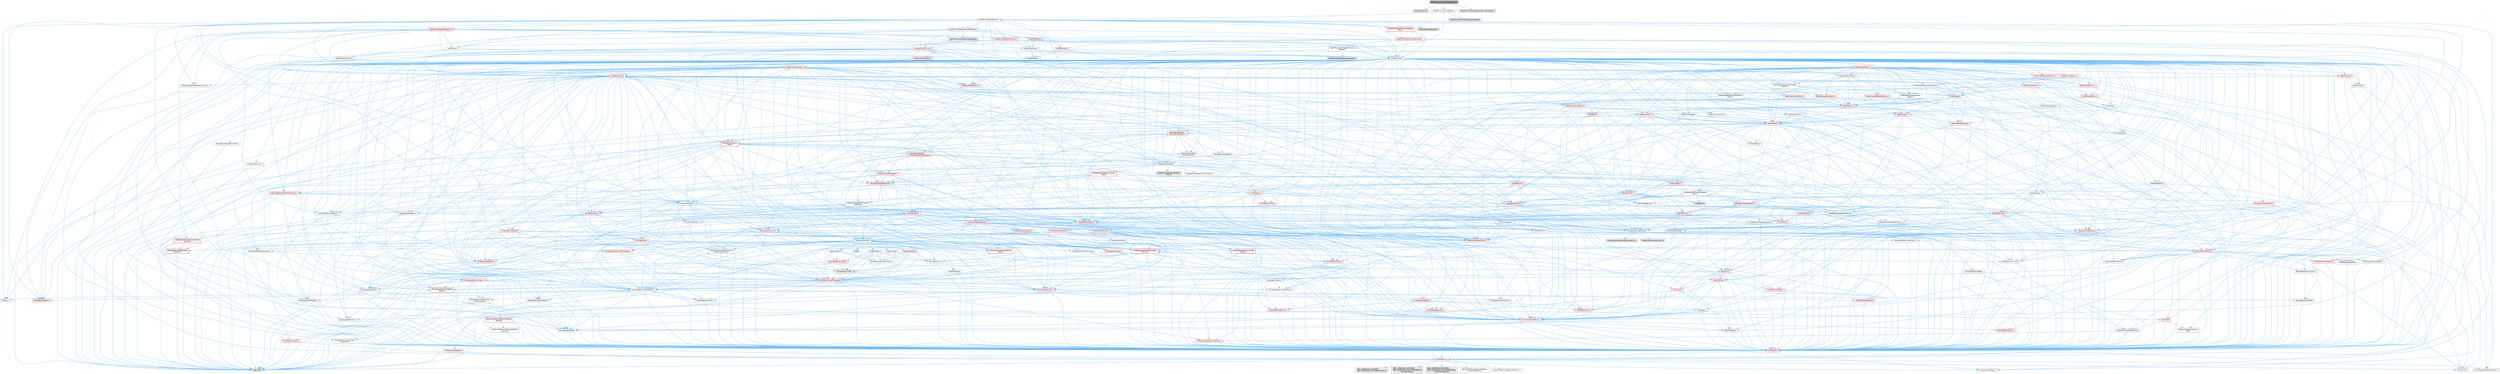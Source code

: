 digraph "RigVMFunction_MathTransform.h"
{
 // INTERACTIVE_SVG=YES
 // LATEX_PDF_SIZE
  bgcolor="transparent";
  edge [fontname=Helvetica,fontsize=10,labelfontname=Helvetica,labelfontsize=10];
  node [fontname=Helvetica,fontsize=10,shape=box,height=0.2,width=0.4];
  Node1 [id="Node000001",label="RigVMFunction_MathTransform.h",height=0.2,width=0.4,color="gray40", fillcolor="grey60", style="filled", fontcolor="black",tooltip=" "];
  Node1 -> Node2 [id="edge1_Node000001_Node000002",color="steelblue1",style="solid",tooltip=" "];
  Node2 [id="Node000002",label="EulerTransform.h",height=0.2,width=0.4,color="grey60", fillcolor="#E0E0E0", style="filled",tooltip=" "];
  Node1 -> Node3 [id="edge2_Node000001_Node000003",color="steelblue1",style="solid",tooltip=" "];
  Node3 [id="Node000003",label="RigVMFunction_MathBase.h",height=0.2,width=0.4,color="grey40", fillcolor="white", style="filled",URL="$d2/da2/RigVMFunction__MathBase_8h.html",tooltip=" "];
  Node3 -> Node4 [id="edge3_Node000003_Node000004",color="steelblue1",style="solid",tooltip=" "];
  Node4 [id="Node000004",label="RigVMCore/RigVMStruct.h",height=0.2,width=0.4,color="grey40", fillcolor="white", style="filled",URL="$de/dfb/RigVMStruct_8h.html",tooltip=" "];
  Node4 -> Node5 [id="edge4_Node000004_Node000005",color="steelblue1",style="solid",tooltip=" "];
  Node5 [id="Node000005",label="Containers/Array.h",height=0.2,width=0.4,color="grey40", fillcolor="white", style="filled",URL="$df/dd0/Array_8h.html",tooltip=" "];
  Node5 -> Node6 [id="edge5_Node000005_Node000006",color="steelblue1",style="solid",tooltip=" "];
  Node6 [id="Node000006",label="CoreTypes.h",height=0.2,width=0.4,color="red", fillcolor="#FFF0F0", style="filled",URL="$dc/dec/CoreTypes_8h.html",tooltip=" "];
  Node6 -> Node7 [id="edge6_Node000006_Node000007",color="steelblue1",style="solid",tooltip=" "];
  Node7 [id="Node000007",label="HAL/Platform.h",height=0.2,width=0.4,color="grey40", fillcolor="white", style="filled",URL="$d9/dd0/Platform_8h.html",tooltip=" "];
  Node7 -> Node8 [id="edge7_Node000007_Node000008",color="steelblue1",style="solid",tooltip=" "];
  Node8 [id="Node000008",label="Misc/Build.h",height=0.2,width=0.4,color="grey40", fillcolor="white", style="filled",URL="$d3/dbb/Build_8h.html",tooltip=" "];
  Node7 -> Node9 [id="edge8_Node000007_Node000009",color="steelblue1",style="solid",tooltip=" "];
  Node9 [id="Node000009",label="Misc/LargeWorldCoordinates.h",height=0.2,width=0.4,color="grey40", fillcolor="white", style="filled",URL="$d2/dcb/LargeWorldCoordinates_8h.html",tooltip=" "];
  Node7 -> Node10 [id="edge9_Node000007_Node000010",color="steelblue1",style="solid",tooltip=" "];
  Node10 [id="Node000010",label="type_traits",height=0.2,width=0.4,color="grey60", fillcolor="#E0E0E0", style="filled",tooltip=" "];
  Node7 -> Node11 [id="edge10_Node000007_Node000011",color="steelblue1",style="solid",tooltip=" "];
  Node11 [id="Node000011",label="PreprocessorHelpers.h",height=0.2,width=0.4,color="grey40", fillcolor="white", style="filled",URL="$db/ddb/PreprocessorHelpers_8h.html",tooltip=" "];
  Node7 -> Node12 [id="edge11_Node000007_Node000012",color="steelblue1",style="solid",tooltip=" "];
  Node12 [id="Node000012",label="UBT_COMPILED_PLATFORM\l/UBT_COMPILED_PLATFORMPlatform\lCompilerPreSetup.h",height=0.2,width=0.4,color="grey60", fillcolor="#E0E0E0", style="filled",tooltip=" "];
  Node7 -> Node13 [id="edge12_Node000007_Node000013",color="steelblue1",style="solid",tooltip=" "];
  Node13 [id="Node000013",label="GenericPlatform/GenericPlatform\lCompilerPreSetup.h",height=0.2,width=0.4,color="grey40", fillcolor="white", style="filled",URL="$d9/dc8/GenericPlatformCompilerPreSetup_8h.html",tooltip=" "];
  Node7 -> Node14 [id="edge13_Node000007_Node000014",color="steelblue1",style="solid",tooltip=" "];
  Node14 [id="Node000014",label="GenericPlatform/GenericPlatform.h",height=0.2,width=0.4,color="grey40", fillcolor="white", style="filled",URL="$d6/d84/GenericPlatform_8h.html",tooltip=" "];
  Node7 -> Node15 [id="edge14_Node000007_Node000015",color="steelblue1",style="solid",tooltip=" "];
  Node15 [id="Node000015",label="UBT_COMPILED_PLATFORM\l/UBT_COMPILED_PLATFORMPlatform.h",height=0.2,width=0.4,color="grey60", fillcolor="#E0E0E0", style="filled",tooltip=" "];
  Node7 -> Node16 [id="edge15_Node000007_Node000016",color="steelblue1",style="solid",tooltip=" "];
  Node16 [id="Node000016",label="UBT_COMPILED_PLATFORM\l/UBT_COMPILED_PLATFORMPlatform\lCompilerSetup.h",height=0.2,width=0.4,color="grey60", fillcolor="#E0E0E0", style="filled",tooltip=" "];
  Node5 -> Node20 [id="edge16_Node000005_Node000020",color="steelblue1",style="solid",tooltip=" "];
  Node20 [id="Node000020",label="Misc/AssertionMacros.h",height=0.2,width=0.4,color="red", fillcolor="#FFF0F0", style="filled",URL="$d0/dfa/AssertionMacros_8h.html",tooltip=" "];
  Node20 -> Node6 [id="edge17_Node000020_Node000006",color="steelblue1",style="solid",tooltip=" "];
  Node20 -> Node7 [id="edge18_Node000020_Node000007",color="steelblue1",style="solid",tooltip=" "];
  Node20 -> Node21 [id="edge19_Node000020_Node000021",color="steelblue1",style="solid",tooltip=" "];
  Node21 [id="Node000021",label="HAL/PlatformMisc.h",height=0.2,width=0.4,color="red", fillcolor="#FFF0F0", style="filled",URL="$d0/df5/PlatformMisc_8h.html",tooltip=" "];
  Node21 -> Node6 [id="edge20_Node000021_Node000006",color="steelblue1",style="solid",tooltip=" "];
  Node20 -> Node11 [id="edge21_Node000020_Node000011",color="steelblue1",style="solid",tooltip=" "];
  Node20 -> Node57 [id="edge22_Node000020_Node000057",color="steelblue1",style="solid",tooltip=" "];
  Node57 [id="Node000057",label="Templates/EnableIf.h",height=0.2,width=0.4,color="grey40", fillcolor="white", style="filled",URL="$d7/d60/EnableIf_8h.html",tooltip=" "];
  Node57 -> Node6 [id="edge23_Node000057_Node000006",color="steelblue1",style="solid",tooltip=" "];
  Node20 -> Node63 [id="edge24_Node000020_Node000063",color="steelblue1",style="solid",tooltip=" "];
  Node63 [id="Node000063",label="Misc/VarArgs.h",height=0.2,width=0.4,color="grey40", fillcolor="white", style="filled",URL="$d5/d6f/VarArgs_8h.html",tooltip=" "];
  Node63 -> Node6 [id="edge25_Node000063_Node000006",color="steelblue1",style="solid",tooltip=" "];
  Node5 -> Node71 [id="edge26_Node000005_Node000071",color="steelblue1",style="solid",tooltip=" "];
  Node71 [id="Node000071",label="Misc/IntrusiveUnsetOptional\lState.h",height=0.2,width=0.4,color="red", fillcolor="#FFF0F0", style="filled",URL="$d2/d0a/IntrusiveUnsetOptionalState_8h.html",tooltip=" "];
  Node5 -> Node73 [id="edge27_Node000005_Node000073",color="steelblue1",style="solid",tooltip=" "];
  Node73 [id="Node000073",label="Misc/ReverseIterate.h",height=0.2,width=0.4,color="red", fillcolor="#FFF0F0", style="filled",URL="$db/de3/ReverseIterate_8h.html",tooltip=" "];
  Node73 -> Node7 [id="edge28_Node000073_Node000007",color="steelblue1",style="solid",tooltip=" "];
  Node5 -> Node75 [id="edge29_Node000005_Node000075",color="steelblue1",style="solid",tooltip=" "];
  Node75 [id="Node000075",label="HAL/UnrealMemory.h",height=0.2,width=0.4,color="red", fillcolor="#FFF0F0", style="filled",URL="$d9/d96/UnrealMemory_8h.html",tooltip=" "];
  Node75 -> Node6 [id="edge30_Node000075_Node000006",color="steelblue1",style="solid",tooltip=" "];
  Node75 -> Node79 [id="edge31_Node000075_Node000079",color="steelblue1",style="solid",tooltip=" "];
  Node79 [id="Node000079",label="HAL/MemoryBase.h",height=0.2,width=0.4,color="red", fillcolor="#FFF0F0", style="filled",URL="$d6/d9f/MemoryBase_8h.html",tooltip=" "];
  Node79 -> Node6 [id="edge32_Node000079_Node000006",color="steelblue1",style="solid",tooltip=" "];
  Node79 -> Node50 [id="edge33_Node000079_Node000050",color="steelblue1",style="solid",tooltip=" "];
  Node50 [id="Node000050",label="HAL/PlatformAtomics.h",height=0.2,width=0.4,color="red", fillcolor="#FFF0F0", style="filled",URL="$d3/d36/PlatformAtomics_8h.html",tooltip=" "];
  Node50 -> Node6 [id="edge34_Node000050_Node000006",color="steelblue1",style="solid",tooltip=" "];
  Node79 -> Node33 [id="edge35_Node000079_Node000033",color="steelblue1",style="solid",tooltip=" "];
  Node33 [id="Node000033",label="HAL/PlatformCrt.h",height=0.2,width=0.4,color="red", fillcolor="#FFF0F0", style="filled",URL="$d8/d75/PlatformCrt_8h.html",tooltip=" "];
  Node79 -> Node80 [id="edge36_Node000079_Node000080",color="steelblue1",style="solid",tooltip=" "];
  Node80 [id="Node000080",label="Misc/Exec.h",height=0.2,width=0.4,color="grey40", fillcolor="white", style="filled",URL="$de/ddb/Exec_8h.html",tooltip=" "];
  Node80 -> Node6 [id="edge37_Node000080_Node000006",color="steelblue1",style="solid",tooltip=" "];
  Node80 -> Node20 [id="edge38_Node000080_Node000020",color="steelblue1",style="solid",tooltip=" "];
  Node79 -> Node81 [id="edge39_Node000079_Node000081",color="steelblue1",style="solid",tooltip=" "];
  Node81 [id="Node000081",label="Misc/OutputDevice.h",height=0.2,width=0.4,color="red", fillcolor="#FFF0F0", style="filled",URL="$d7/d32/OutputDevice_8h.html",tooltip=" "];
  Node81 -> Node28 [id="edge40_Node000081_Node000028",color="steelblue1",style="solid",tooltip=" "];
  Node28 [id="Node000028",label="CoreFwd.h",height=0.2,width=0.4,color="red", fillcolor="#FFF0F0", style="filled",URL="$d1/d1e/CoreFwd_8h.html",tooltip=" "];
  Node28 -> Node6 [id="edge41_Node000028_Node000006",color="steelblue1",style="solid",tooltip=" "];
  Node28 -> Node29 [id="edge42_Node000028_Node000029",color="steelblue1",style="solid",tooltip=" "];
  Node29 [id="Node000029",label="Containers/ContainersFwd.h",height=0.2,width=0.4,color="grey40", fillcolor="white", style="filled",URL="$d4/d0a/ContainersFwd_8h.html",tooltip=" "];
  Node29 -> Node7 [id="edge43_Node000029_Node000007",color="steelblue1",style="solid",tooltip=" "];
  Node29 -> Node6 [id="edge44_Node000029_Node000006",color="steelblue1",style="solid",tooltip=" "];
  Node29 -> Node26 [id="edge45_Node000029_Node000026",color="steelblue1",style="solid",tooltip=" "];
  Node26 [id="Node000026",label="Traits/IsContiguousContainer.h",height=0.2,width=0.4,color="red", fillcolor="#FFF0F0", style="filled",URL="$d5/d3c/IsContiguousContainer_8h.html",tooltip=" "];
  Node26 -> Node6 [id="edge46_Node000026_Node000006",color="steelblue1",style="solid",tooltip=" "];
  Node28 -> Node31 [id="edge47_Node000028_Node000031",color="steelblue1",style="solid",tooltip=" "];
  Node31 [id="Node000031",label="UObject/UObjectHierarchy\lFwd.h",height=0.2,width=0.4,color="grey40", fillcolor="white", style="filled",URL="$d3/d13/UObjectHierarchyFwd_8h.html",tooltip=" "];
  Node81 -> Node6 [id="edge48_Node000081_Node000006",color="steelblue1",style="solid",tooltip=" "];
  Node81 -> Node82 [id="edge49_Node000081_Node000082",color="steelblue1",style="solid",tooltip=" "];
  Node82 [id="Node000082",label="Logging/LogVerbosity.h",height=0.2,width=0.4,color="grey40", fillcolor="white", style="filled",URL="$d2/d8f/LogVerbosity_8h.html",tooltip=" "];
  Node82 -> Node6 [id="edge50_Node000082_Node000006",color="steelblue1",style="solid",tooltip=" "];
  Node81 -> Node63 [id="edge51_Node000081_Node000063",color="steelblue1",style="solid",tooltip=" "];
  Node75 -> Node92 [id="edge52_Node000075_Node000092",color="steelblue1",style="solid",tooltip=" "];
  Node92 [id="Node000092",label="HAL/PlatformMemory.h",height=0.2,width=0.4,color="red", fillcolor="#FFF0F0", style="filled",URL="$de/d68/PlatformMemory_8h.html",tooltip=" "];
  Node92 -> Node6 [id="edge53_Node000092_Node000006",color="steelblue1",style="solid",tooltip=" "];
  Node75 -> Node95 [id="edge54_Node000075_Node000095",color="steelblue1",style="solid",tooltip=" "];
  Node95 [id="Node000095",label="Templates/IsPointer.h",height=0.2,width=0.4,color="grey40", fillcolor="white", style="filled",URL="$d7/d05/IsPointer_8h.html",tooltip=" "];
  Node95 -> Node6 [id="edge55_Node000095_Node000006",color="steelblue1",style="solid",tooltip=" "];
  Node5 -> Node96 [id="edge56_Node000005_Node000096",color="steelblue1",style="solid",tooltip=" "];
  Node96 [id="Node000096",label="Templates/UnrealTypeTraits.h",height=0.2,width=0.4,color="grey40", fillcolor="white", style="filled",URL="$d2/d2d/UnrealTypeTraits_8h.html",tooltip=" "];
  Node96 -> Node6 [id="edge57_Node000096_Node000006",color="steelblue1",style="solid",tooltip=" "];
  Node96 -> Node95 [id="edge58_Node000096_Node000095",color="steelblue1",style="solid",tooltip=" "];
  Node96 -> Node20 [id="edge59_Node000096_Node000020",color="steelblue1",style="solid",tooltip=" "];
  Node96 -> Node88 [id="edge60_Node000096_Node000088",color="steelblue1",style="solid",tooltip=" "];
  Node88 [id="Node000088",label="Templates/AndOrNot.h",height=0.2,width=0.4,color="grey40", fillcolor="white", style="filled",URL="$db/d0a/AndOrNot_8h.html",tooltip=" "];
  Node88 -> Node6 [id="edge61_Node000088_Node000006",color="steelblue1",style="solid",tooltip=" "];
  Node96 -> Node57 [id="edge62_Node000096_Node000057",color="steelblue1",style="solid",tooltip=" "];
  Node96 -> Node97 [id="edge63_Node000096_Node000097",color="steelblue1",style="solid",tooltip=" "];
  Node97 [id="Node000097",label="Templates/IsArithmetic.h",height=0.2,width=0.4,color="grey40", fillcolor="white", style="filled",URL="$d2/d5d/IsArithmetic_8h.html",tooltip=" "];
  Node97 -> Node6 [id="edge64_Node000097_Node000006",color="steelblue1",style="solid",tooltip=" "];
  Node96 -> Node60 [id="edge65_Node000096_Node000060",color="steelblue1",style="solid",tooltip=" "];
  Node60 [id="Node000060",label="IsEnum.h",height=0.2,width=0.4,color="grey40", fillcolor="white", style="filled",URL="$d4/de5/IsEnum_8h.html",tooltip=" "];
  Node96 -> Node98 [id="edge66_Node000096_Node000098",color="steelblue1",style="solid",tooltip=" "];
  Node98 [id="Node000098",label="Templates/Models.h",height=0.2,width=0.4,color="red", fillcolor="#FFF0F0", style="filled",URL="$d3/d0c/Models_8h.html",tooltip=" "];
  Node96 -> Node99 [id="edge67_Node000096_Node000099",color="steelblue1",style="solid",tooltip=" "];
  Node99 [id="Node000099",label="Templates/IsPODType.h",height=0.2,width=0.4,color="grey40", fillcolor="white", style="filled",URL="$d7/db1/IsPODType_8h.html",tooltip=" "];
  Node99 -> Node6 [id="edge68_Node000099_Node000006",color="steelblue1",style="solid",tooltip=" "];
  Node96 -> Node100 [id="edge69_Node000096_Node000100",color="steelblue1",style="solid",tooltip=" "];
  Node100 [id="Node000100",label="Templates/IsUECoreType.h",height=0.2,width=0.4,color="grey40", fillcolor="white", style="filled",URL="$d1/db8/IsUECoreType_8h.html",tooltip=" "];
  Node100 -> Node6 [id="edge70_Node000100_Node000006",color="steelblue1",style="solid",tooltip=" "];
  Node100 -> Node10 [id="edge71_Node000100_Node000010",color="steelblue1",style="solid",tooltip=" "];
  Node96 -> Node89 [id="edge72_Node000096_Node000089",color="steelblue1",style="solid",tooltip=" "];
  Node89 [id="Node000089",label="Templates/IsTriviallyCopy\lConstructible.h",height=0.2,width=0.4,color="grey40", fillcolor="white", style="filled",URL="$d3/d78/IsTriviallyCopyConstructible_8h.html",tooltip=" "];
  Node89 -> Node6 [id="edge73_Node000089_Node000006",color="steelblue1",style="solid",tooltip=" "];
  Node89 -> Node10 [id="edge74_Node000089_Node000010",color="steelblue1",style="solid",tooltip=" "];
  Node5 -> Node101 [id="edge75_Node000005_Node000101",color="steelblue1",style="solid",tooltip=" "];
  Node101 [id="Node000101",label="Templates/UnrealTemplate.h",height=0.2,width=0.4,color="red", fillcolor="#FFF0F0", style="filled",URL="$d4/d24/UnrealTemplate_8h.html",tooltip=" "];
  Node101 -> Node6 [id="edge76_Node000101_Node000006",color="steelblue1",style="solid",tooltip=" "];
  Node101 -> Node95 [id="edge77_Node000101_Node000095",color="steelblue1",style="solid",tooltip=" "];
  Node101 -> Node75 [id="edge78_Node000101_Node000075",color="steelblue1",style="solid",tooltip=" "];
  Node101 -> Node96 [id="edge79_Node000101_Node000096",color="steelblue1",style="solid",tooltip=" "];
  Node101 -> Node104 [id="edge80_Node000101_Node000104",color="steelblue1",style="solid",tooltip=" "];
  Node104 [id="Node000104",label="Templates/RemoveReference.h",height=0.2,width=0.4,color="grey40", fillcolor="white", style="filled",URL="$da/dbe/RemoveReference_8h.html",tooltip=" "];
  Node104 -> Node6 [id="edge81_Node000104_Node000006",color="steelblue1",style="solid",tooltip=" "];
  Node101 -> Node65 [id="edge82_Node000101_Node000065",color="steelblue1",style="solid",tooltip=" "];
  Node65 [id="Node000065",label="Templates/Requires.h",height=0.2,width=0.4,color="grey40", fillcolor="white", style="filled",URL="$dc/d96/Requires_8h.html",tooltip=" "];
  Node65 -> Node57 [id="edge83_Node000065_Node000057",color="steelblue1",style="solid",tooltip=" "];
  Node65 -> Node10 [id="edge84_Node000065_Node000010",color="steelblue1",style="solid",tooltip=" "];
  Node101 -> Node105 [id="edge85_Node000101_Node000105",color="steelblue1",style="solid",tooltip=" "];
  Node105 [id="Node000105",label="Templates/TypeCompatible\lBytes.h",height=0.2,width=0.4,color="red", fillcolor="#FFF0F0", style="filled",URL="$df/d0a/TypeCompatibleBytes_8h.html",tooltip=" "];
  Node105 -> Node6 [id="edge86_Node000105_Node000006",color="steelblue1",style="solid",tooltip=" "];
  Node105 -> Node10 [id="edge87_Node000105_Node000010",color="steelblue1",style="solid",tooltip=" "];
  Node101 -> Node26 [id="edge88_Node000101_Node000026",color="steelblue1",style="solid",tooltip=" "];
  Node101 -> Node10 [id="edge89_Node000101_Node000010",color="steelblue1",style="solid",tooltip=" "];
  Node5 -> Node107 [id="edge90_Node000005_Node000107",color="steelblue1",style="solid",tooltip=" "];
  Node107 [id="Node000107",label="Containers/AllowShrinking.h",height=0.2,width=0.4,color="grey40", fillcolor="white", style="filled",URL="$d7/d1a/AllowShrinking_8h.html",tooltip=" "];
  Node107 -> Node6 [id="edge91_Node000107_Node000006",color="steelblue1",style="solid",tooltip=" "];
  Node5 -> Node108 [id="edge92_Node000005_Node000108",color="steelblue1",style="solid",tooltip=" "];
  Node108 [id="Node000108",label="Containers/ContainerAllocation\lPolicies.h",height=0.2,width=0.4,color="red", fillcolor="#FFF0F0", style="filled",URL="$d7/dff/ContainerAllocationPolicies_8h.html",tooltip=" "];
  Node108 -> Node6 [id="edge93_Node000108_Node000006",color="steelblue1",style="solid",tooltip=" "];
  Node108 -> Node108 [id="edge94_Node000108_Node000108",color="steelblue1",style="solid",tooltip=" "];
  Node108 -> Node110 [id="edge95_Node000108_Node000110",color="steelblue1",style="solid",tooltip=" "];
  Node110 [id="Node000110",label="HAL/PlatformMath.h",height=0.2,width=0.4,color="red", fillcolor="#FFF0F0", style="filled",URL="$dc/d53/PlatformMath_8h.html",tooltip=" "];
  Node110 -> Node6 [id="edge96_Node000110_Node000006",color="steelblue1",style="solid",tooltip=" "];
  Node108 -> Node75 [id="edge97_Node000108_Node000075",color="steelblue1",style="solid",tooltip=" "];
  Node108 -> Node43 [id="edge98_Node000108_Node000043",color="steelblue1",style="solid",tooltip=" "];
  Node43 [id="Node000043",label="Math/NumericLimits.h",height=0.2,width=0.4,color="grey40", fillcolor="white", style="filled",URL="$df/d1b/NumericLimits_8h.html",tooltip=" "];
  Node43 -> Node6 [id="edge99_Node000043_Node000006",color="steelblue1",style="solid",tooltip=" "];
  Node108 -> Node20 [id="edge100_Node000108_Node000020",color="steelblue1",style="solid",tooltip=" "];
  Node108 -> Node119 [id="edge101_Node000108_Node000119",color="steelblue1",style="solid",tooltip=" "];
  Node119 [id="Node000119",label="Templates/MemoryOps.h",height=0.2,width=0.4,color="red", fillcolor="#FFF0F0", style="filled",URL="$db/dea/MemoryOps_8h.html",tooltip=" "];
  Node119 -> Node6 [id="edge102_Node000119_Node000006",color="steelblue1",style="solid",tooltip=" "];
  Node119 -> Node75 [id="edge103_Node000119_Node000075",color="steelblue1",style="solid",tooltip=" "];
  Node119 -> Node90 [id="edge104_Node000119_Node000090",color="steelblue1",style="solid",tooltip=" "];
  Node90 [id="Node000090",label="Templates/IsTriviallyCopy\lAssignable.h",height=0.2,width=0.4,color="grey40", fillcolor="white", style="filled",URL="$d2/df2/IsTriviallyCopyAssignable_8h.html",tooltip=" "];
  Node90 -> Node6 [id="edge105_Node000090_Node000006",color="steelblue1",style="solid",tooltip=" "];
  Node90 -> Node10 [id="edge106_Node000090_Node000010",color="steelblue1",style="solid",tooltip=" "];
  Node119 -> Node89 [id="edge107_Node000119_Node000089",color="steelblue1",style="solid",tooltip=" "];
  Node119 -> Node65 [id="edge108_Node000119_Node000065",color="steelblue1",style="solid",tooltip=" "];
  Node119 -> Node96 [id="edge109_Node000119_Node000096",color="steelblue1",style="solid",tooltip=" "];
  Node119 -> Node10 [id="edge110_Node000119_Node000010",color="steelblue1",style="solid",tooltip=" "];
  Node108 -> Node105 [id="edge111_Node000108_Node000105",color="steelblue1",style="solid",tooltip=" "];
  Node108 -> Node10 [id="edge112_Node000108_Node000010",color="steelblue1",style="solid",tooltip=" "];
  Node5 -> Node120 [id="edge113_Node000005_Node000120",color="steelblue1",style="solid",tooltip=" "];
  Node120 [id="Node000120",label="Containers/ContainerElement\lTypeCompatibility.h",height=0.2,width=0.4,color="grey40", fillcolor="white", style="filled",URL="$df/ddf/ContainerElementTypeCompatibility_8h.html",tooltip=" "];
  Node120 -> Node6 [id="edge114_Node000120_Node000006",color="steelblue1",style="solid",tooltip=" "];
  Node120 -> Node96 [id="edge115_Node000120_Node000096",color="steelblue1",style="solid",tooltip=" "];
  Node5 -> Node121 [id="edge116_Node000005_Node000121",color="steelblue1",style="solid",tooltip=" "];
  Node121 [id="Node000121",label="Serialization/Archive.h",height=0.2,width=0.4,color="red", fillcolor="#FFF0F0", style="filled",URL="$d7/d3b/Archive_8h.html",tooltip=" "];
  Node121 -> Node28 [id="edge117_Node000121_Node000028",color="steelblue1",style="solid",tooltip=" "];
  Node121 -> Node6 [id="edge118_Node000121_Node000006",color="steelblue1",style="solid",tooltip=" "];
  Node121 -> Node122 [id="edge119_Node000121_Node000122",color="steelblue1",style="solid",tooltip=" "];
  Node122 [id="Node000122",label="HAL/PlatformProperties.h",height=0.2,width=0.4,color="red", fillcolor="#FFF0F0", style="filled",URL="$d9/db0/PlatformProperties_8h.html",tooltip=" "];
  Node122 -> Node6 [id="edge120_Node000122_Node000006",color="steelblue1",style="solid",tooltip=" "];
  Node121 -> Node125 [id="edge121_Node000121_Node000125",color="steelblue1",style="solid",tooltip=" "];
  Node125 [id="Node000125",label="Internationalization\l/TextNamespaceFwd.h",height=0.2,width=0.4,color="grey40", fillcolor="white", style="filled",URL="$d8/d97/TextNamespaceFwd_8h.html",tooltip=" "];
  Node125 -> Node6 [id="edge122_Node000125_Node000006",color="steelblue1",style="solid",tooltip=" "];
  Node121 -> Node20 [id="edge123_Node000121_Node000020",color="steelblue1",style="solid",tooltip=" "];
  Node121 -> Node8 [id="edge124_Node000121_Node000008",color="steelblue1",style="solid",tooltip=" "];
  Node121 -> Node126 [id="edge125_Node000121_Node000126",color="steelblue1",style="solid",tooltip=" "];
  Node126 [id="Node000126",label="Misc/EngineVersionBase.h",height=0.2,width=0.4,color="grey40", fillcolor="white", style="filled",URL="$d5/d2b/EngineVersionBase_8h.html",tooltip=" "];
  Node126 -> Node6 [id="edge126_Node000126_Node000006",color="steelblue1",style="solid",tooltip=" "];
  Node121 -> Node63 [id="edge127_Node000121_Node000063",color="steelblue1",style="solid",tooltip=" "];
  Node121 -> Node57 [id="edge128_Node000121_Node000057",color="steelblue1",style="solid",tooltip=" "];
  Node121 -> Node129 [id="edge129_Node000121_Node000129",color="steelblue1",style="solid",tooltip=" "];
  Node129 [id="Node000129",label="Templates/IsEnumClass.h",height=0.2,width=0.4,color="grey40", fillcolor="white", style="filled",URL="$d7/d15/IsEnumClass_8h.html",tooltip=" "];
  Node129 -> Node6 [id="edge130_Node000129_Node000006",color="steelblue1",style="solid",tooltip=" "];
  Node129 -> Node88 [id="edge131_Node000129_Node000088",color="steelblue1",style="solid",tooltip=" "];
  Node121 -> Node101 [id="edge132_Node000121_Node000101",color="steelblue1",style="solid",tooltip=" "];
  Node121 -> Node130 [id="edge133_Node000121_Node000130",color="steelblue1",style="solid",tooltip=" "];
  Node130 [id="Node000130",label="UObject/ObjectVersion.h",height=0.2,width=0.4,color="grey40", fillcolor="white", style="filled",URL="$da/d63/ObjectVersion_8h.html",tooltip=" "];
  Node130 -> Node6 [id="edge134_Node000130_Node000006",color="steelblue1",style="solid",tooltip=" "];
  Node5 -> Node131 [id="edge135_Node000005_Node000131",color="steelblue1",style="solid",tooltip=" "];
  Node131 [id="Node000131",label="Serialization/MemoryImage\lWriter.h",height=0.2,width=0.4,color="red", fillcolor="#FFF0F0", style="filled",URL="$d0/d08/MemoryImageWriter_8h.html",tooltip=" "];
  Node131 -> Node6 [id="edge136_Node000131_Node000006",color="steelblue1",style="solid",tooltip=" "];
  Node5 -> Node145 [id="edge137_Node000005_Node000145",color="steelblue1",style="solid",tooltip=" "];
  Node145 [id="Node000145",label="Algo/Heapify.h",height=0.2,width=0.4,color="grey40", fillcolor="white", style="filled",URL="$d0/d2a/Heapify_8h.html",tooltip=" "];
  Node145 -> Node146 [id="edge138_Node000145_Node000146",color="steelblue1",style="solid",tooltip=" "];
  Node146 [id="Node000146",label="Algo/Impl/BinaryHeap.h",height=0.2,width=0.4,color="red", fillcolor="#FFF0F0", style="filled",URL="$d7/da3/Algo_2Impl_2BinaryHeap_8h.html",tooltip=" "];
  Node146 -> Node147 [id="edge139_Node000146_Node000147",color="steelblue1",style="solid",tooltip=" "];
  Node147 [id="Node000147",label="Templates/Invoke.h",height=0.2,width=0.4,color="red", fillcolor="#FFF0F0", style="filled",URL="$d7/deb/Invoke_8h.html",tooltip=" "];
  Node147 -> Node6 [id="edge140_Node000147_Node000006",color="steelblue1",style="solid",tooltip=" "];
  Node147 -> Node101 [id="edge141_Node000147_Node000101",color="steelblue1",style="solid",tooltip=" "];
  Node147 -> Node10 [id="edge142_Node000147_Node000010",color="steelblue1",style="solid",tooltip=" "];
  Node146 -> Node10 [id="edge143_Node000146_Node000010",color="steelblue1",style="solid",tooltip=" "];
  Node145 -> Node151 [id="edge144_Node000145_Node000151",color="steelblue1",style="solid",tooltip=" "];
  Node151 [id="Node000151",label="Templates/IdentityFunctor.h",height=0.2,width=0.4,color="grey40", fillcolor="white", style="filled",URL="$d7/d2e/IdentityFunctor_8h.html",tooltip=" "];
  Node151 -> Node7 [id="edge145_Node000151_Node000007",color="steelblue1",style="solid",tooltip=" "];
  Node145 -> Node147 [id="edge146_Node000145_Node000147",color="steelblue1",style="solid",tooltip=" "];
  Node145 -> Node152 [id="edge147_Node000145_Node000152",color="steelblue1",style="solid",tooltip=" "];
  Node152 [id="Node000152",label="Templates/Less.h",height=0.2,width=0.4,color="grey40", fillcolor="white", style="filled",URL="$de/dc8/Less_8h.html",tooltip=" "];
  Node152 -> Node6 [id="edge148_Node000152_Node000006",color="steelblue1",style="solid",tooltip=" "];
  Node152 -> Node101 [id="edge149_Node000152_Node000101",color="steelblue1",style="solid",tooltip=" "];
  Node145 -> Node101 [id="edge150_Node000145_Node000101",color="steelblue1",style="solid",tooltip=" "];
  Node5 -> Node153 [id="edge151_Node000005_Node000153",color="steelblue1",style="solid",tooltip=" "];
  Node153 [id="Node000153",label="Algo/HeapSort.h",height=0.2,width=0.4,color="grey40", fillcolor="white", style="filled",URL="$d3/d92/HeapSort_8h.html",tooltip=" "];
  Node153 -> Node146 [id="edge152_Node000153_Node000146",color="steelblue1",style="solid",tooltip=" "];
  Node153 -> Node151 [id="edge153_Node000153_Node000151",color="steelblue1",style="solid",tooltip=" "];
  Node153 -> Node152 [id="edge154_Node000153_Node000152",color="steelblue1",style="solid",tooltip=" "];
  Node153 -> Node101 [id="edge155_Node000153_Node000101",color="steelblue1",style="solid",tooltip=" "];
  Node5 -> Node154 [id="edge156_Node000005_Node000154",color="steelblue1",style="solid",tooltip=" "];
  Node154 [id="Node000154",label="Algo/IsHeap.h",height=0.2,width=0.4,color="grey40", fillcolor="white", style="filled",URL="$de/d32/IsHeap_8h.html",tooltip=" "];
  Node154 -> Node146 [id="edge157_Node000154_Node000146",color="steelblue1",style="solid",tooltip=" "];
  Node154 -> Node151 [id="edge158_Node000154_Node000151",color="steelblue1",style="solid",tooltip=" "];
  Node154 -> Node147 [id="edge159_Node000154_Node000147",color="steelblue1",style="solid",tooltip=" "];
  Node154 -> Node152 [id="edge160_Node000154_Node000152",color="steelblue1",style="solid",tooltip=" "];
  Node154 -> Node101 [id="edge161_Node000154_Node000101",color="steelblue1",style="solid",tooltip=" "];
  Node5 -> Node146 [id="edge162_Node000005_Node000146",color="steelblue1",style="solid",tooltip=" "];
  Node5 -> Node155 [id="edge163_Node000005_Node000155",color="steelblue1",style="solid",tooltip=" "];
  Node155 [id="Node000155",label="Algo/StableSort.h",height=0.2,width=0.4,color="red", fillcolor="#FFF0F0", style="filled",URL="$d7/d3c/StableSort_8h.html",tooltip=" "];
  Node155 -> Node151 [id="edge164_Node000155_Node000151",color="steelblue1",style="solid",tooltip=" "];
  Node155 -> Node147 [id="edge165_Node000155_Node000147",color="steelblue1",style="solid",tooltip=" "];
  Node155 -> Node152 [id="edge166_Node000155_Node000152",color="steelblue1",style="solid",tooltip=" "];
  Node155 -> Node101 [id="edge167_Node000155_Node000101",color="steelblue1",style="solid",tooltip=" "];
  Node5 -> Node158 [id="edge168_Node000005_Node000158",color="steelblue1",style="solid",tooltip=" "];
  Node158 [id="Node000158",label="Concepts/GetTypeHashable.h",height=0.2,width=0.4,color="grey40", fillcolor="white", style="filled",URL="$d3/da2/GetTypeHashable_8h.html",tooltip=" "];
  Node158 -> Node6 [id="edge169_Node000158_Node000006",color="steelblue1",style="solid",tooltip=" "];
  Node158 -> Node136 [id="edge170_Node000158_Node000136",color="steelblue1",style="solid",tooltip=" "];
  Node136 [id="Node000136",label="Templates/TypeHash.h",height=0.2,width=0.4,color="red", fillcolor="#FFF0F0", style="filled",URL="$d1/d62/TypeHash_8h.html",tooltip=" "];
  Node136 -> Node6 [id="edge171_Node000136_Node000006",color="steelblue1",style="solid",tooltip=" "];
  Node136 -> Node65 [id="edge172_Node000136_Node000065",color="steelblue1",style="solid",tooltip=" "];
  Node136 -> Node137 [id="edge173_Node000136_Node000137",color="steelblue1",style="solid",tooltip=" "];
  Node137 [id="Node000137",label="Misc/Crc.h",height=0.2,width=0.4,color="red", fillcolor="#FFF0F0", style="filled",URL="$d4/dd2/Crc_8h.html",tooltip=" "];
  Node137 -> Node6 [id="edge174_Node000137_Node000006",color="steelblue1",style="solid",tooltip=" "];
  Node137 -> Node77 [id="edge175_Node000137_Node000077",color="steelblue1",style="solid",tooltip=" "];
  Node77 [id="Node000077",label="HAL/PlatformString.h",height=0.2,width=0.4,color="red", fillcolor="#FFF0F0", style="filled",URL="$db/db5/PlatformString_8h.html",tooltip=" "];
  Node77 -> Node6 [id="edge176_Node000077_Node000006",color="steelblue1",style="solid",tooltip=" "];
  Node137 -> Node20 [id="edge177_Node000137_Node000020",color="steelblue1",style="solid",tooltip=" "];
  Node137 -> Node138 [id="edge178_Node000137_Node000138",color="steelblue1",style="solid",tooltip=" "];
  Node138 [id="Node000138",label="Misc/CString.h",height=0.2,width=0.4,color="red", fillcolor="#FFF0F0", style="filled",URL="$d2/d49/CString_8h.html",tooltip=" "];
  Node138 -> Node6 [id="edge179_Node000138_Node000006",color="steelblue1",style="solid",tooltip=" "];
  Node138 -> Node33 [id="edge180_Node000138_Node000033",color="steelblue1",style="solid",tooltip=" "];
  Node138 -> Node77 [id="edge181_Node000138_Node000077",color="steelblue1",style="solid",tooltip=" "];
  Node138 -> Node20 [id="edge182_Node000138_Node000020",color="steelblue1",style="solid",tooltip=" "];
  Node138 -> Node139 [id="edge183_Node000138_Node000139",color="steelblue1",style="solid",tooltip=" "];
  Node139 [id="Node000139",label="Misc/Char.h",height=0.2,width=0.4,color="red", fillcolor="#FFF0F0", style="filled",URL="$d0/d58/Char_8h.html",tooltip=" "];
  Node139 -> Node6 [id="edge184_Node000139_Node000006",color="steelblue1",style="solid",tooltip=" "];
  Node139 -> Node10 [id="edge185_Node000139_Node000010",color="steelblue1",style="solid",tooltip=" "];
  Node138 -> Node63 [id="edge186_Node000138_Node000063",color="steelblue1",style="solid",tooltip=" "];
  Node137 -> Node139 [id="edge187_Node000137_Node000139",color="steelblue1",style="solid",tooltip=" "];
  Node137 -> Node96 [id="edge188_Node000137_Node000096",color="steelblue1",style="solid",tooltip=" "];
  Node136 -> Node10 [id="edge189_Node000136_Node000010",color="steelblue1",style="solid",tooltip=" "];
  Node5 -> Node151 [id="edge190_Node000005_Node000151",color="steelblue1",style="solid",tooltip=" "];
  Node5 -> Node147 [id="edge191_Node000005_Node000147",color="steelblue1",style="solid",tooltip=" "];
  Node5 -> Node152 [id="edge192_Node000005_Node000152",color="steelblue1",style="solid",tooltip=" "];
  Node5 -> Node159 [id="edge193_Node000005_Node000159",color="steelblue1",style="solid",tooltip=" "];
  Node159 [id="Node000159",label="Templates/LosesQualifiers\lFromTo.h",height=0.2,width=0.4,color="red", fillcolor="#FFF0F0", style="filled",URL="$d2/db3/LosesQualifiersFromTo_8h.html",tooltip=" "];
  Node159 -> Node10 [id="edge194_Node000159_Node000010",color="steelblue1",style="solid",tooltip=" "];
  Node5 -> Node65 [id="edge195_Node000005_Node000065",color="steelblue1",style="solid",tooltip=" "];
  Node5 -> Node160 [id="edge196_Node000005_Node000160",color="steelblue1",style="solid",tooltip=" "];
  Node160 [id="Node000160",label="Templates/Sorting.h",height=0.2,width=0.4,color="red", fillcolor="#FFF0F0", style="filled",URL="$d3/d9e/Sorting_8h.html",tooltip=" "];
  Node160 -> Node6 [id="edge197_Node000160_Node000006",color="steelblue1",style="solid",tooltip=" "];
  Node160 -> Node110 [id="edge198_Node000160_Node000110",color="steelblue1",style="solid",tooltip=" "];
  Node160 -> Node152 [id="edge199_Node000160_Node000152",color="steelblue1",style="solid",tooltip=" "];
  Node5 -> Node164 [id="edge200_Node000005_Node000164",color="steelblue1",style="solid",tooltip=" "];
  Node164 [id="Node000164",label="Templates/AlignmentTemplates.h",height=0.2,width=0.4,color="red", fillcolor="#FFF0F0", style="filled",URL="$dd/d32/AlignmentTemplates_8h.html",tooltip=" "];
  Node164 -> Node6 [id="edge201_Node000164_Node000006",color="steelblue1",style="solid",tooltip=" "];
  Node164 -> Node95 [id="edge202_Node000164_Node000095",color="steelblue1",style="solid",tooltip=" "];
  Node5 -> Node24 [id="edge203_Node000005_Node000024",color="steelblue1",style="solid",tooltip=" "];
  Node24 [id="Node000024",label="Traits/ElementType.h",height=0.2,width=0.4,color="red", fillcolor="#FFF0F0", style="filled",URL="$d5/d4f/ElementType_8h.html",tooltip=" "];
  Node24 -> Node7 [id="edge204_Node000024_Node000007",color="steelblue1",style="solid",tooltip=" "];
  Node24 -> Node10 [id="edge205_Node000024_Node000010",color="steelblue1",style="solid",tooltip=" "];
  Node5 -> Node116 [id="edge206_Node000005_Node000116",color="steelblue1",style="solid",tooltip=" "];
  Node116 [id="Node000116",label="limits",height=0.2,width=0.4,color="grey60", fillcolor="#E0E0E0", style="filled",tooltip=" "];
  Node5 -> Node10 [id="edge207_Node000005_Node000010",color="steelblue1",style="solid",tooltip=" "];
  Node4 -> Node165 [id="edge208_Node000004_Node000165",color="steelblue1",style="solid",tooltip=" "];
  Node165 [id="Node000165",label="Containers/Map.h",height=0.2,width=0.4,color="grey40", fillcolor="white", style="filled",URL="$df/d79/Map_8h.html",tooltip=" "];
  Node165 -> Node6 [id="edge209_Node000165_Node000006",color="steelblue1",style="solid",tooltip=" "];
  Node165 -> Node166 [id="edge210_Node000165_Node000166",color="steelblue1",style="solid",tooltip=" "];
  Node166 [id="Node000166",label="Algo/Reverse.h",height=0.2,width=0.4,color="grey40", fillcolor="white", style="filled",URL="$d5/d93/Reverse_8h.html",tooltip=" "];
  Node166 -> Node6 [id="edge211_Node000166_Node000006",color="steelblue1",style="solid",tooltip=" "];
  Node166 -> Node101 [id="edge212_Node000166_Node000101",color="steelblue1",style="solid",tooltip=" "];
  Node165 -> Node120 [id="edge213_Node000165_Node000120",color="steelblue1",style="solid",tooltip=" "];
  Node165 -> Node167 [id="edge214_Node000165_Node000167",color="steelblue1",style="solid",tooltip=" "];
  Node167 [id="Node000167",label="Containers/Set.h",height=0.2,width=0.4,color="red", fillcolor="#FFF0F0", style="filled",URL="$d4/d45/Set_8h.html",tooltip=" "];
  Node167 -> Node108 [id="edge215_Node000167_Node000108",color="steelblue1",style="solid",tooltip=" "];
  Node167 -> Node120 [id="edge216_Node000167_Node000120",color="steelblue1",style="solid",tooltip=" "];
  Node167 -> Node169 [id="edge217_Node000167_Node000169",color="steelblue1",style="solid",tooltip=" "];
  Node169 [id="Node000169",label="Containers/SparseArray.h",height=0.2,width=0.4,color="red", fillcolor="#FFF0F0", style="filled",URL="$d5/dbf/SparseArray_8h.html",tooltip=" "];
  Node169 -> Node6 [id="edge218_Node000169_Node000006",color="steelblue1",style="solid",tooltip=" "];
  Node169 -> Node20 [id="edge219_Node000169_Node000020",color="steelblue1",style="solid",tooltip=" "];
  Node169 -> Node75 [id="edge220_Node000169_Node000075",color="steelblue1",style="solid",tooltip=" "];
  Node169 -> Node96 [id="edge221_Node000169_Node000096",color="steelblue1",style="solid",tooltip=" "];
  Node169 -> Node101 [id="edge222_Node000169_Node000101",color="steelblue1",style="solid",tooltip=" "];
  Node169 -> Node108 [id="edge223_Node000169_Node000108",color="steelblue1",style="solid",tooltip=" "];
  Node169 -> Node152 [id="edge224_Node000169_Node000152",color="steelblue1",style="solid",tooltip=" "];
  Node169 -> Node5 [id="edge225_Node000169_Node000005",color="steelblue1",style="solid",tooltip=" "];
  Node169 -> Node163 [id="edge226_Node000169_Node000163",color="steelblue1",style="solid",tooltip=" "];
  Node163 [id="Node000163",label="Math/UnrealMathUtility.h",height=0.2,width=0.4,color="red", fillcolor="#FFF0F0", style="filled",URL="$db/db8/UnrealMathUtility_8h.html",tooltip=" "];
  Node163 -> Node6 [id="edge227_Node000163_Node000006",color="steelblue1",style="solid",tooltip=" "];
  Node163 -> Node20 [id="edge228_Node000163_Node000020",color="steelblue1",style="solid",tooltip=" "];
  Node163 -> Node110 [id="edge229_Node000163_Node000110",color="steelblue1",style="solid",tooltip=" "];
  Node163 -> Node65 [id="edge230_Node000163_Node000065",color="steelblue1",style="solid",tooltip=" "];
  Node169 -> Node170 [id="edge231_Node000169_Node000170",color="steelblue1",style="solid",tooltip=" "];
  Node170 [id="Node000170",label="Containers/ScriptArray.h",height=0.2,width=0.4,color="red", fillcolor="#FFF0F0", style="filled",URL="$dc/daf/ScriptArray_8h.html",tooltip=" "];
  Node170 -> Node6 [id="edge232_Node000170_Node000006",color="steelblue1",style="solid",tooltip=" "];
  Node170 -> Node20 [id="edge233_Node000170_Node000020",color="steelblue1",style="solid",tooltip=" "];
  Node170 -> Node75 [id="edge234_Node000170_Node000075",color="steelblue1",style="solid",tooltip=" "];
  Node170 -> Node107 [id="edge235_Node000170_Node000107",color="steelblue1",style="solid",tooltip=" "];
  Node170 -> Node108 [id="edge236_Node000170_Node000108",color="steelblue1",style="solid",tooltip=" "];
  Node170 -> Node5 [id="edge237_Node000170_Node000005",color="steelblue1",style="solid",tooltip=" "];
  Node169 -> Node171 [id="edge238_Node000169_Node000171",color="steelblue1",style="solid",tooltip=" "];
  Node171 [id="Node000171",label="Containers/BitArray.h",height=0.2,width=0.4,color="red", fillcolor="#FFF0F0", style="filled",URL="$d1/de4/BitArray_8h.html",tooltip=" "];
  Node171 -> Node108 [id="edge239_Node000171_Node000108",color="steelblue1",style="solid",tooltip=" "];
  Node171 -> Node6 [id="edge240_Node000171_Node000006",color="steelblue1",style="solid",tooltip=" "];
  Node171 -> Node50 [id="edge241_Node000171_Node000050",color="steelblue1",style="solid",tooltip=" "];
  Node171 -> Node75 [id="edge242_Node000171_Node000075",color="steelblue1",style="solid",tooltip=" "];
  Node171 -> Node163 [id="edge243_Node000171_Node000163",color="steelblue1",style="solid",tooltip=" "];
  Node171 -> Node20 [id="edge244_Node000171_Node000020",color="steelblue1",style="solid",tooltip=" "];
  Node171 -> Node121 [id="edge245_Node000171_Node000121",color="steelblue1",style="solid",tooltip=" "];
  Node171 -> Node131 [id="edge246_Node000171_Node000131",color="steelblue1",style="solid",tooltip=" "];
  Node171 -> Node57 [id="edge247_Node000171_Node000057",color="steelblue1",style="solid",tooltip=" "];
  Node171 -> Node147 [id="edge248_Node000171_Node000147",color="steelblue1",style="solid",tooltip=" "];
  Node171 -> Node101 [id="edge249_Node000171_Node000101",color="steelblue1",style="solid",tooltip=" "];
  Node171 -> Node96 [id="edge250_Node000171_Node000096",color="steelblue1",style="solid",tooltip=" "];
  Node169 -> Node131 [id="edge251_Node000169_Node000131",color="steelblue1",style="solid",tooltip=" "];
  Node169 -> Node188 [id="edge252_Node000169_Node000188",color="steelblue1",style="solid",tooltip=" "];
  Node188 [id="Node000188",label="Containers/UnrealString.h",height=0.2,width=0.4,color="grey40", fillcolor="white", style="filled",URL="$d5/dba/UnrealString_8h.html",tooltip=" "];
  Node188 -> Node189 [id="edge253_Node000188_Node000189",color="steelblue1",style="solid",tooltip=" "];
  Node189 [id="Node000189",label="Containers/UnrealStringIncludes.h.inl",height=0.2,width=0.4,color="grey60", fillcolor="#E0E0E0", style="filled",tooltip=" "];
  Node188 -> Node190 [id="edge254_Node000188_Node000190",color="steelblue1",style="solid",tooltip=" "];
  Node190 [id="Node000190",label="Containers/UnrealString.h.inl",height=0.2,width=0.4,color="grey60", fillcolor="#E0E0E0", style="filled",tooltip=" "];
  Node188 -> Node191 [id="edge255_Node000188_Node000191",color="steelblue1",style="solid",tooltip=" "];
  Node191 [id="Node000191",label="Misc/StringFormatArg.h",height=0.2,width=0.4,color="grey40", fillcolor="white", style="filled",URL="$d2/d16/StringFormatArg_8h.html",tooltip=" "];
  Node191 -> Node29 [id="edge256_Node000191_Node000029",color="steelblue1",style="solid",tooltip=" "];
  Node169 -> Node71 [id="edge257_Node000169_Node000071",color="steelblue1",style="solid",tooltip=" "];
  Node167 -> Node29 [id="edge258_Node000167_Node000029",color="steelblue1",style="solid",tooltip=" "];
  Node167 -> Node163 [id="edge259_Node000167_Node000163",color="steelblue1",style="solid",tooltip=" "];
  Node167 -> Node20 [id="edge260_Node000167_Node000020",color="steelblue1",style="solid",tooltip=" "];
  Node167 -> Node192 [id="edge261_Node000167_Node000192",color="steelblue1",style="solid",tooltip=" "];
  Node192 [id="Node000192",label="Misc/StructBuilder.h",height=0.2,width=0.4,color="grey40", fillcolor="white", style="filled",URL="$d9/db3/StructBuilder_8h.html",tooltip=" "];
  Node192 -> Node6 [id="edge262_Node000192_Node000006",color="steelblue1",style="solid",tooltip=" "];
  Node192 -> Node163 [id="edge263_Node000192_Node000163",color="steelblue1",style="solid",tooltip=" "];
  Node192 -> Node164 [id="edge264_Node000192_Node000164",color="steelblue1",style="solid",tooltip=" "];
  Node167 -> Node131 [id="edge265_Node000167_Node000131",color="steelblue1",style="solid",tooltip=" "];
  Node167 -> Node193 [id="edge266_Node000167_Node000193",color="steelblue1",style="solid",tooltip=" "];
  Node193 [id="Node000193",label="Templates/Function.h",height=0.2,width=0.4,color="red", fillcolor="#FFF0F0", style="filled",URL="$df/df5/Function_8h.html",tooltip=" "];
  Node193 -> Node6 [id="edge267_Node000193_Node000006",color="steelblue1",style="solid",tooltip=" "];
  Node193 -> Node20 [id="edge268_Node000193_Node000020",color="steelblue1",style="solid",tooltip=" "];
  Node193 -> Node71 [id="edge269_Node000193_Node000071",color="steelblue1",style="solid",tooltip=" "];
  Node193 -> Node75 [id="edge270_Node000193_Node000075",color="steelblue1",style="solid",tooltip=" "];
  Node193 -> Node96 [id="edge271_Node000193_Node000096",color="steelblue1",style="solid",tooltip=" "];
  Node193 -> Node147 [id="edge272_Node000193_Node000147",color="steelblue1",style="solid",tooltip=" "];
  Node193 -> Node101 [id="edge273_Node000193_Node000101",color="steelblue1",style="solid",tooltip=" "];
  Node193 -> Node65 [id="edge274_Node000193_Node000065",color="steelblue1",style="solid",tooltip=" "];
  Node193 -> Node163 [id="edge275_Node000193_Node000163",color="steelblue1",style="solid",tooltip=" "];
  Node193 -> Node10 [id="edge276_Node000193_Node000010",color="steelblue1",style="solid",tooltip=" "];
  Node167 -> Node160 [id="edge277_Node000167_Node000160",color="steelblue1",style="solid",tooltip=" "];
  Node167 -> Node136 [id="edge278_Node000167_Node000136",color="steelblue1",style="solid",tooltip=" "];
  Node167 -> Node101 [id="edge279_Node000167_Node000101",color="steelblue1",style="solid",tooltip=" "];
  Node167 -> Node10 [id="edge280_Node000167_Node000010",color="steelblue1",style="solid",tooltip=" "];
  Node165 -> Node188 [id="edge281_Node000165_Node000188",color="steelblue1",style="solid",tooltip=" "];
  Node165 -> Node20 [id="edge282_Node000165_Node000020",color="steelblue1",style="solid",tooltip=" "];
  Node165 -> Node192 [id="edge283_Node000165_Node000192",color="steelblue1",style="solid",tooltip=" "];
  Node165 -> Node193 [id="edge284_Node000165_Node000193",color="steelblue1",style="solid",tooltip=" "];
  Node165 -> Node160 [id="edge285_Node000165_Node000160",color="steelblue1",style="solid",tooltip=" "];
  Node165 -> Node196 [id="edge286_Node000165_Node000196",color="steelblue1",style="solid",tooltip=" "];
  Node196 [id="Node000196",label="Templates/Tuple.h",height=0.2,width=0.4,color="red", fillcolor="#FFF0F0", style="filled",URL="$d2/d4f/Tuple_8h.html",tooltip=" "];
  Node196 -> Node6 [id="edge287_Node000196_Node000006",color="steelblue1",style="solid",tooltip=" "];
  Node196 -> Node101 [id="edge288_Node000196_Node000101",color="steelblue1",style="solid",tooltip=" "];
  Node196 -> Node197 [id="edge289_Node000196_Node000197",color="steelblue1",style="solid",tooltip=" "];
  Node197 [id="Node000197",label="Delegates/IntegerSequence.h",height=0.2,width=0.4,color="grey40", fillcolor="white", style="filled",URL="$d2/dcc/IntegerSequence_8h.html",tooltip=" "];
  Node197 -> Node6 [id="edge290_Node000197_Node000006",color="steelblue1",style="solid",tooltip=" "];
  Node196 -> Node147 [id="edge291_Node000196_Node000147",color="steelblue1",style="solid",tooltip=" "];
  Node196 -> Node65 [id="edge292_Node000196_Node000065",color="steelblue1",style="solid",tooltip=" "];
  Node196 -> Node136 [id="edge293_Node000196_Node000136",color="steelblue1",style="solid",tooltip=" "];
  Node196 -> Node10 [id="edge294_Node000196_Node000010",color="steelblue1",style="solid",tooltip=" "];
  Node165 -> Node101 [id="edge295_Node000165_Node000101",color="steelblue1",style="solid",tooltip=" "];
  Node165 -> Node96 [id="edge296_Node000165_Node000096",color="steelblue1",style="solid",tooltip=" "];
  Node165 -> Node10 [id="edge297_Node000165_Node000010",color="steelblue1",style="solid",tooltip=" "];
  Node4 -> Node188 [id="edge298_Node000004_Node000188",color="steelblue1",style="solid",tooltip=" "];
  Node4 -> Node199 [id="edge299_Node000004_Node000199",color="steelblue1",style="solid",tooltip=" "];
  Node199 [id="Node000199",label="CoreMinimal.h",height=0.2,width=0.4,color="grey40", fillcolor="white", style="filled",URL="$d7/d67/CoreMinimal_8h.html",tooltip=" "];
  Node199 -> Node6 [id="edge300_Node000199_Node000006",color="steelblue1",style="solid",tooltip=" "];
  Node199 -> Node28 [id="edge301_Node000199_Node000028",color="steelblue1",style="solid",tooltip=" "];
  Node199 -> Node31 [id="edge302_Node000199_Node000031",color="steelblue1",style="solid",tooltip=" "];
  Node199 -> Node29 [id="edge303_Node000199_Node000029",color="steelblue1",style="solid",tooltip=" "];
  Node199 -> Node63 [id="edge304_Node000199_Node000063",color="steelblue1",style="solid",tooltip=" "];
  Node199 -> Node82 [id="edge305_Node000199_Node000082",color="steelblue1",style="solid",tooltip=" "];
  Node199 -> Node81 [id="edge306_Node000199_Node000081",color="steelblue1",style="solid",tooltip=" "];
  Node199 -> Node33 [id="edge307_Node000199_Node000033",color="steelblue1",style="solid",tooltip=" "];
  Node199 -> Node21 [id="edge308_Node000199_Node000021",color="steelblue1",style="solid",tooltip=" "];
  Node199 -> Node20 [id="edge309_Node000199_Node000020",color="steelblue1",style="solid",tooltip=" "];
  Node199 -> Node95 [id="edge310_Node000199_Node000095",color="steelblue1",style="solid",tooltip=" "];
  Node199 -> Node92 [id="edge311_Node000199_Node000092",color="steelblue1",style="solid",tooltip=" "];
  Node199 -> Node50 [id="edge312_Node000199_Node000050",color="steelblue1",style="solid",tooltip=" "];
  Node199 -> Node80 [id="edge313_Node000199_Node000080",color="steelblue1",style="solid",tooltip=" "];
  Node199 -> Node79 [id="edge314_Node000199_Node000079",color="steelblue1",style="solid",tooltip=" "];
  Node199 -> Node75 [id="edge315_Node000199_Node000075",color="steelblue1",style="solid",tooltip=" "];
  Node199 -> Node97 [id="edge316_Node000199_Node000097",color="steelblue1",style="solid",tooltip=" "];
  Node199 -> Node88 [id="edge317_Node000199_Node000088",color="steelblue1",style="solid",tooltip=" "];
  Node199 -> Node99 [id="edge318_Node000199_Node000099",color="steelblue1",style="solid",tooltip=" "];
  Node199 -> Node100 [id="edge319_Node000199_Node000100",color="steelblue1",style="solid",tooltip=" "];
  Node199 -> Node89 [id="edge320_Node000199_Node000089",color="steelblue1",style="solid",tooltip=" "];
  Node199 -> Node96 [id="edge321_Node000199_Node000096",color="steelblue1",style="solid",tooltip=" "];
  Node199 -> Node57 [id="edge322_Node000199_Node000057",color="steelblue1",style="solid",tooltip=" "];
  Node199 -> Node104 [id="edge323_Node000199_Node000104",color="steelblue1",style="solid",tooltip=" "];
  Node199 -> Node200 [id="edge324_Node000199_Node000200",color="steelblue1",style="solid",tooltip=" "];
  Node200 [id="Node000200",label="Templates/IntegralConstant.h",height=0.2,width=0.4,color="grey40", fillcolor="white", style="filled",URL="$db/d1b/IntegralConstant_8h.html",tooltip=" "];
  Node200 -> Node6 [id="edge325_Node000200_Node000006",color="steelblue1",style="solid",tooltip=" "];
  Node199 -> Node201 [id="edge326_Node000199_Node000201",color="steelblue1",style="solid",tooltip=" "];
  Node201 [id="Node000201",label="Templates/IsClass.h",height=0.2,width=0.4,color="grey40", fillcolor="white", style="filled",URL="$db/dcb/IsClass_8h.html",tooltip=" "];
  Node201 -> Node6 [id="edge327_Node000201_Node000006",color="steelblue1",style="solid",tooltip=" "];
  Node199 -> Node105 [id="edge328_Node000199_Node000105",color="steelblue1",style="solid",tooltip=" "];
  Node199 -> Node26 [id="edge329_Node000199_Node000026",color="steelblue1",style="solid",tooltip=" "];
  Node199 -> Node101 [id="edge330_Node000199_Node000101",color="steelblue1",style="solid",tooltip=" "];
  Node199 -> Node43 [id="edge331_Node000199_Node000043",color="steelblue1",style="solid",tooltip=" "];
  Node199 -> Node110 [id="edge332_Node000199_Node000110",color="steelblue1",style="solid",tooltip=" "];
  Node199 -> Node90 [id="edge333_Node000199_Node000090",color="steelblue1",style="solid",tooltip=" "];
  Node199 -> Node119 [id="edge334_Node000199_Node000119",color="steelblue1",style="solid",tooltip=" "];
  Node199 -> Node108 [id="edge335_Node000199_Node000108",color="steelblue1",style="solid",tooltip=" "];
  Node199 -> Node129 [id="edge336_Node000199_Node000129",color="steelblue1",style="solid",tooltip=" "];
  Node199 -> Node122 [id="edge337_Node000199_Node000122",color="steelblue1",style="solid",tooltip=" "];
  Node199 -> Node126 [id="edge338_Node000199_Node000126",color="steelblue1",style="solid",tooltip=" "];
  Node199 -> Node125 [id="edge339_Node000199_Node000125",color="steelblue1",style="solid",tooltip=" "];
  Node199 -> Node121 [id="edge340_Node000199_Node000121",color="steelblue1",style="solid",tooltip=" "];
  Node199 -> Node152 [id="edge341_Node000199_Node000152",color="steelblue1",style="solid",tooltip=" "];
  Node199 -> Node160 [id="edge342_Node000199_Node000160",color="steelblue1",style="solid",tooltip=" "];
  Node199 -> Node139 [id="edge343_Node000199_Node000139",color="steelblue1",style="solid",tooltip=" "];
  Node199 -> Node202 [id="edge344_Node000199_Node000202",color="steelblue1",style="solid",tooltip=" "];
  Node202 [id="Node000202",label="GenericPlatform/GenericPlatform\lStricmp.h",height=0.2,width=0.4,color="grey40", fillcolor="white", style="filled",URL="$d2/d86/GenericPlatformStricmp_8h.html",tooltip=" "];
  Node202 -> Node6 [id="edge345_Node000202_Node000006",color="steelblue1",style="solid",tooltip=" "];
  Node199 -> Node203 [id="edge346_Node000199_Node000203",color="steelblue1",style="solid",tooltip=" "];
  Node203 [id="Node000203",label="GenericPlatform/GenericPlatform\lString.h",height=0.2,width=0.4,color="red", fillcolor="#FFF0F0", style="filled",URL="$dd/d20/GenericPlatformString_8h.html",tooltip=" "];
  Node203 -> Node6 [id="edge347_Node000203_Node000006",color="steelblue1",style="solid",tooltip=" "];
  Node203 -> Node202 [id="edge348_Node000203_Node000202",color="steelblue1",style="solid",tooltip=" "];
  Node203 -> Node57 [id="edge349_Node000203_Node000057",color="steelblue1",style="solid",tooltip=" "];
  Node203 -> Node10 [id="edge350_Node000203_Node000010",color="steelblue1",style="solid",tooltip=" "];
  Node199 -> Node77 [id="edge351_Node000199_Node000077",color="steelblue1",style="solid",tooltip=" "];
  Node199 -> Node138 [id="edge352_Node000199_Node000138",color="steelblue1",style="solid",tooltip=" "];
  Node199 -> Node137 [id="edge353_Node000199_Node000137",color="steelblue1",style="solid",tooltip=" "];
  Node199 -> Node163 [id="edge354_Node000199_Node000163",color="steelblue1",style="solid",tooltip=" "];
  Node199 -> Node188 [id="edge355_Node000199_Node000188",color="steelblue1",style="solid",tooltip=" "];
  Node199 -> Node5 [id="edge356_Node000199_Node000005",color="steelblue1",style="solid",tooltip=" "];
  Node199 -> Node206 [id="edge357_Node000199_Node000206",color="steelblue1",style="solid",tooltip=" "];
  Node206 [id="Node000206",label="Misc/FrameNumber.h",height=0.2,width=0.4,color="grey40", fillcolor="white", style="filled",URL="$dd/dbd/FrameNumber_8h.html",tooltip=" "];
  Node206 -> Node6 [id="edge358_Node000206_Node000006",color="steelblue1",style="solid",tooltip=" "];
  Node206 -> Node43 [id="edge359_Node000206_Node000043",color="steelblue1",style="solid",tooltip=" "];
  Node206 -> Node163 [id="edge360_Node000206_Node000163",color="steelblue1",style="solid",tooltip=" "];
  Node206 -> Node57 [id="edge361_Node000206_Node000057",color="steelblue1",style="solid",tooltip=" "];
  Node206 -> Node96 [id="edge362_Node000206_Node000096",color="steelblue1",style="solid",tooltip=" "];
  Node199 -> Node207 [id="edge363_Node000199_Node000207",color="steelblue1",style="solid",tooltip=" "];
  Node207 [id="Node000207",label="Misc/Timespan.h",height=0.2,width=0.4,color="grey40", fillcolor="white", style="filled",URL="$da/dd9/Timespan_8h.html",tooltip=" "];
  Node207 -> Node6 [id="edge364_Node000207_Node000006",color="steelblue1",style="solid",tooltip=" "];
  Node207 -> Node208 [id="edge365_Node000207_Node000208",color="steelblue1",style="solid",tooltip=" "];
  Node208 [id="Node000208",label="Math/Interval.h",height=0.2,width=0.4,color="grey40", fillcolor="white", style="filled",URL="$d1/d55/Interval_8h.html",tooltip=" "];
  Node208 -> Node6 [id="edge366_Node000208_Node000006",color="steelblue1",style="solid",tooltip=" "];
  Node208 -> Node97 [id="edge367_Node000208_Node000097",color="steelblue1",style="solid",tooltip=" "];
  Node208 -> Node96 [id="edge368_Node000208_Node000096",color="steelblue1",style="solid",tooltip=" "];
  Node208 -> Node43 [id="edge369_Node000208_Node000043",color="steelblue1",style="solid",tooltip=" "];
  Node208 -> Node163 [id="edge370_Node000208_Node000163",color="steelblue1",style="solid",tooltip=" "];
  Node207 -> Node163 [id="edge371_Node000207_Node000163",color="steelblue1",style="solid",tooltip=" "];
  Node207 -> Node20 [id="edge372_Node000207_Node000020",color="steelblue1",style="solid",tooltip=" "];
  Node199 -> Node209 [id="edge373_Node000199_Node000209",color="steelblue1",style="solid",tooltip=" "];
  Node209 [id="Node000209",label="Containers/StringConv.h",height=0.2,width=0.4,color="red", fillcolor="#FFF0F0", style="filled",URL="$d3/ddf/StringConv_8h.html",tooltip=" "];
  Node209 -> Node6 [id="edge374_Node000209_Node000006",color="steelblue1",style="solid",tooltip=" "];
  Node209 -> Node20 [id="edge375_Node000209_Node000020",color="steelblue1",style="solid",tooltip=" "];
  Node209 -> Node108 [id="edge376_Node000209_Node000108",color="steelblue1",style="solid",tooltip=" "];
  Node209 -> Node5 [id="edge377_Node000209_Node000005",color="steelblue1",style="solid",tooltip=" "];
  Node209 -> Node138 [id="edge378_Node000209_Node000138",color="steelblue1",style="solid",tooltip=" "];
  Node209 -> Node185 [id="edge379_Node000209_Node000185",color="steelblue1",style="solid",tooltip=" "];
  Node185 [id="Node000185",label="Templates/IsArray.h",height=0.2,width=0.4,color="grey40", fillcolor="white", style="filled",URL="$d8/d8d/IsArray_8h.html",tooltip=" "];
  Node185 -> Node6 [id="edge380_Node000185_Node000006",color="steelblue1",style="solid",tooltip=" "];
  Node209 -> Node101 [id="edge381_Node000209_Node000101",color="steelblue1",style="solid",tooltip=" "];
  Node209 -> Node96 [id="edge382_Node000209_Node000096",color="steelblue1",style="solid",tooltip=" "];
  Node209 -> Node24 [id="edge383_Node000209_Node000024",color="steelblue1",style="solid",tooltip=" "];
  Node209 -> Node26 [id="edge384_Node000209_Node000026",color="steelblue1",style="solid",tooltip=" "];
  Node209 -> Node10 [id="edge385_Node000209_Node000010",color="steelblue1",style="solid",tooltip=" "];
  Node199 -> Node210 [id="edge386_Node000199_Node000210",color="steelblue1",style="solid",tooltip=" "];
  Node210 [id="Node000210",label="UObject/UnrealNames.h",height=0.2,width=0.4,color="red", fillcolor="#FFF0F0", style="filled",URL="$d8/db1/UnrealNames_8h.html",tooltip=" "];
  Node210 -> Node6 [id="edge387_Node000210_Node000006",color="steelblue1",style="solid",tooltip=" "];
  Node199 -> Node212 [id="edge388_Node000199_Node000212",color="steelblue1",style="solid",tooltip=" "];
  Node212 [id="Node000212",label="UObject/NameTypes.h",height=0.2,width=0.4,color="red", fillcolor="#FFF0F0", style="filled",URL="$d6/d35/NameTypes_8h.html",tooltip=" "];
  Node212 -> Node6 [id="edge389_Node000212_Node000006",color="steelblue1",style="solid",tooltip=" "];
  Node212 -> Node20 [id="edge390_Node000212_Node000020",color="steelblue1",style="solid",tooltip=" "];
  Node212 -> Node75 [id="edge391_Node000212_Node000075",color="steelblue1",style="solid",tooltip=" "];
  Node212 -> Node96 [id="edge392_Node000212_Node000096",color="steelblue1",style="solid",tooltip=" "];
  Node212 -> Node101 [id="edge393_Node000212_Node000101",color="steelblue1",style="solid",tooltip=" "];
  Node212 -> Node188 [id="edge394_Node000212_Node000188",color="steelblue1",style="solid",tooltip=" "];
  Node212 -> Node209 [id="edge395_Node000212_Node000209",color="steelblue1",style="solid",tooltip=" "];
  Node212 -> Node210 [id="edge396_Node000212_Node000210",color="steelblue1",style="solid",tooltip=" "];
  Node212 -> Node71 [id="edge397_Node000212_Node000071",color="steelblue1",style="solid",tooltip=" "];
  Node199 -> Node220 [id="edge398_Node000199_Node000220",color="steelblue1",style="solid",tooltip=" "];
  Node220 [id="Node000220",label="Misc/Parse.h",height=0.2,width=0.4,color="red", fillcolor="#FFF0F0", style="filled",URL="$dc/d71/Parse_8h.html",tooltip=" "];
  Node220 -> Node188 [id="edge399_Node000220_Node000188",color="steelblue1",style="solid",tooltip=" "];
  Node220 -> Node6 [id="edge400_Node000220_Node000006",color="steelblue1",style="solid",tooltip=" "];
  Node220 -> Node33 [id="edge401_Node000220_Node000033",color="steelblue1",style="solid",tooltip=" "];
  Node220 -> Node8 [id="edge402_Node000220_Node000008",color="steelblue1",style="solid",tooltip=" "];
  Node220 -> Node193 [id="edge403_Node000220_Node000193",color="steelblue1",style="solid",tooltip=" "];
  Node199 -> Node164 [id="edge404_Node000199_Node000164",color="steelblue1",style="solid",tooltip=" "];
  Node199 -> Node192 [id="edge405_Node000199_Node000192",color="steelblue1",style="solid",tooltip=" "];
  Node199 -> Node112 [id="edge406_Node000199_Node000112",color="steelblue1",style="solid",tooltip=" "];
  Node112 [id="Node000112",label="Templates/Decay.h",height=0.2,width=0.4,color="grey40", fillcolor="white", style="filled",URL="$dd/d0f/Decay_8h.html",tooltip=" "];
  Node112 -> Node6 [id="edge407_Node000112_Node000006",color="steelblue1",style="solid",tooltip=" "];
  Node112 -> Node104 [id="edge408_Node000112_Node000104",color="steelblue1",style="solid",tooltip=" "];
  Node112 -> Node10 [id="edge409_Node000112_Node000010",color="steelblue1",style="solid",tooltip=" "];
  Node199 -> Node221 [id="edge410_Node000199_Node000221",color="steelblue1",style="solid",tooltip=" "];
  Node221 [id="Node000221",label="Templates/PointerIsConvertible\lFromTo.h",height=0.2,width=0.4,color="red", fillcolor="#FFF0F0", style="filled",URL="$d6/d65/PointerIsConvertibleFromTo_8h.html",tooltip=" "];
  Node221 -> Node6 [id="edge411_Node000221_Node000006",color="steelblue1",style="solid",tooltip=" "];
  Node221 -> Node159 [id="edge412_Node000221_Node000159",color="steelblue1",style="solid",tooltip=" "];
  Node221 -> Node10 [id="edge413_Node000221_Node000010",color="steelblue1",style="solid",tooltip=" "];
  Node199 -> Node147 [id="edge414_Node000199_Node000147",color="steelblue1",style="solid",tooltip=" "];
  Node199 -> Node193 [id="edge415_Node000199_Node000193",color="steelblue1",style="solid",tooltip=" "];
  Node199 -> Node136 [id="edge416_Node000199_Node000136",color="steelblue1",style="solid",tooltip=" "];
  Node199 -> Node170 [id="edge417_Node000199_Node000170",color="steelblue1",style="solid",tooltip=" "];
  Node199 -> Node171 [id="edge418_Node000199_Node000171",color="steelblue1",style="solid",tooltip=" "];
  Node199 -> Node169 [id="edge419_Node000199_Node000169",color="steelblue1",style="solid",tooltip=" "];
  Node199 -> Node167 [id="edge420_Node000199_Node000167",color="steelblue1",style="solid",tooltip=" "];
  Node199 -> Node166 [id="edge421_Node000199_Node000166",color="steelblue1",style="solid",tooltip=" "];
  Node199 -> Node165 [id="edge422_Node000199_Node000165",color="steelblue1",style="solid",tooltip=" "];
  Node199 -> Node222 [id="edge423_Node000199_Node000222",color="steelblue1",style="solid",tooltip=" "];
  Node222 [id="Node000222",label="Math/IntPoint.h",height=0.2,width=0.4,color="red", fillcolor="#FFF0F0", style="filled",URL="$d3/df7/IntPoint_8h.html",tooltip=" "];
  Node222 -> Node6 [id="edge424_Node000222_Node000006",color="steelblue1",style="solid",tooltip=" "];
  Node222 -> Node20 [id="edge425_Node000222_Node000020",color="steelblue1",style="solid",tooltip=" "];
  Node222 -> Node220 [id="edge426_Node000222_Node000220",color="steelblue1",style="solid",tooltip=" "];
  Node222 -> Node163 [id="edge427_Node000222_Node000163",color="steelblue1",style="solid",tooltip=" "];
  Node222 -> Node188 [id="edge428_Node000222_Node000188",color="steelblue1",style="solid",tooltip=" "];
  Node222 -> Node136 [id="edge429_Node000222_Node000136",color="steelblue1",style="solid",tooltip=" "];
  Node199 -> Node224 [id="edge430_Node000199_Node000224",color="steelblue1",style="solid",tooltip=" "];
  Node224 [id="Node000224",label="Math/IntVector.h",height=0.2,width=0.4,color="red", fillcolor="#FFF0F0", style="filled",URL="$d7/d44/IntVector_8h.html",tooltip=" "];
  Node224 -> Node6 [id="edge431_Node000224_Node000006",color="steelblue1",style="solid",tooltip=" "];
  Node224 -> Node137 [id="edge432_Node000224_Node000137",color="steelblue1",style="solid",tooltip=" "];
  Node224 -> Node220 [id="edge433_Node000224_Node000220",color="steelblue1",style="solid",tooltip=" "];
  Node224 -> Node163 [id="edge434_Node000224_Node000163",color="steelblue1",style="solid",tooltip=" "];
  Node224 -> Node188 [id="edge435_Node000224_Node000188",color="steelblue1",style="solid",tooltip=" "];
  Node199 -> Node225 [id="edge436_Node000199_Node000225",color="steelblue1",style="solid",tooltip=" "];
  Node225 [id="Node000225",label="Logging/LogCategory.h",height=0.2,width=0.4,color="grey40", fillcolor="white", style="filled",URL="$d9/d36/LogCategory_8h.html",tooltip=" "];
  Node225 -> Node6 [id="edge437_Node000225_Node000006",color="steelblue1",style="solid",tooltip=" "];
  Node225 -> Node82 [id="edge438_Node000225_Node000082",color="steelblue1",style="solid",tooltip=" "];
  Node225 -> Node212 [id="edge439_Node000225_Node000212",color="steelblue1",style="solid",tooltip=" "];
  Node199 -> Node226 [id="edge440_Node000199_Node000226",color="steelblue1",style="solid",tooltip=" "];
  Node226 [id="Node000226",label="Logging/LogMacros.h",height=0.2,width=0.4,color="red", fillcolor="#FFF0F0", style="filled",URL="$d0/d16/LogMacros_8h.html",tooltip=" "];
  Node226 -> Node188 [id="edge441_Node000226_Node000188",color="steelblue1",style="solid",tooltip=" "];
  Node226 -> Node6 [id="edge442_Node000226_Node000006",color="steelblue1",style="solid",tooltip=" "];
  Node226 -> Node11 [id="edge443_Node000226_Node000011",color="steelblue1",style="solid",tooltip=" "];
  Node226 -> Node225 [id="edge444_Node000226_Node000225",color="steelblue1",style="solid",tooltip=" "];
  Node226 -> Node82 [id="edge445_Node000226_Node000082",color="steelblue1",style="solid",tooltip=" "];
  Node226 -> Node20 [id="edge446_Node000226_Node000020",color="steelblue1",style="solid",tooltip=" "];
  Node226 -> Node8 [id="edge447_Node000226_Node000008",color="steelblue1",style="solid",tooltip=" "];
  Node226 -> Node63 [id="edge448_Node000226_Node000063",color="steelblue1",style="solid",tooltip=" "];
  Node226 -> Node57 [id="edge449_Node000226_Node000057",color="steelblue1",style="solid",tooltip=" "];
  Node226 -> Node10 [id="edge450_Node000226_Node000010",color="steelblue1",style="solid",tooltip=" "];
  Node199 -> Node229 [id="edge451_Node000199_Node000229",color="steelblue1",style="solid",tooltip=" "];
  Node229 [id="Node000229",label="Math/Vector2D.h",height=0.2,width=0.4,color="red", fillcolor="#FFF0F0", style="filled",URL="$d3/db0/Vector2D_8h.html",tooltip=" "];
  Node229 -> Node6 [id="edge452_Node000229_Node000006",color="steelblue1",style="solid",tooltip=" "];
  Node229 -> Node20 [id="edge453_Node000229_Node000020",color="steelblue1",style="solid",tooltip=" "];
  Node229 -> Node137 [id="edge454_Node000229_Node000137",color="steelblue1",style="solid",tooltip=" "];
  Node229 -> Node163 [id="edge455_Node000229_Node000163",color="steelblue1",style="solid",tooltip=" "];
  Node229 -> Node188 [id="edge456_Node000229_Node000188",color="steelblue1",style="solid",tooltip=" "];
  Node229 -> Node220 [id="edge457_Node000229_Node000220",color="steelblue1",style="solid",tooltip=" "];
  Node229 -> Node222 [id="edge458_Node000229_Node000222",color="steelblue1",style="solid",tooltip=" "];
  Node229 -> Node226 [id="edge459_Node000229_Node000226",color="steelblue1",style="solid",tooltip=" "];
  Node229 -> Node10 [id="edge460_Node000229_Node000010",color="steelblue1",style="solid",tooltip=" "];
  Node199 -> Node233 [id="edge461_Node000199_Node000233",color="steelblue1",style="solid",tooltip=" "];
  Node233 [id="Node000233",label="Math/IntRect.h",height=0.2,width=0.4,color="red", fillcolor="#FFF0F0", style="filled",URL="$d7/d53/IntRect_8h.html",tooltip=" "];
  Node233 -> Node6 [id="edge462_Node000233_Node000006",color="steelblue1",style="solid",tooltip=" "];
  Node233 -> Node163 [id="edge463_Node000233_Node000163",color="steelblue1",style="solid",tooltip=" "];
  Node233 -> Node188 [id="edge464_Node000233_Node000188",color="steelblue1",style="solid",tooltip=" "];
  Node233 -> Node222 [id="edge465_Node000233_Node000222",color="steelblue1",style="solid",tooltip=" "];
  Node233 -> Node229 [id="edge466_Node000233_Node000229",color="steelblue1",style="solid",tooltip=" "];
  Node199 -> Node234 [id="edge467_Node000199_Node000234",color="steelblue1",style="solid",tooltip=" "];
  Node234 [id="Node000234",label="Misc/ByteSwap.h",height=0.2,width=0.4,color="grey40", fillcolor="white", style="filled",URL="$dc/dd7/ByteSwap_8h.html",tooltip=" "];
  Node234 -> Node6 [id="edge468_Node000234_Node000006",color="steelblue1",style="solid",tooltip=" "];
  Node234 -> Node33 [id="edge469_Node000234_Node000033",color="steelblue1",style="solid",tooltip=" "];
  Node199 -> Node135 [id="edge470_Node000199_Node000135",color="steelblue1",style="solid",tooltip=" "];
  Node135 [id="Node000135",label="Containers/EnumAsByte.h",height=0.2,width=0.4,color="grey40", fillcolor="white", style="filled",URL="$d6/d9a/EnumAsByte_8h.html",tooltip=" "];
  Node135 -> Node6 [id="edge471_Node000135_Node000006",color="steelblue1",style="solid",tooltip=" "];
  Node135 -> Node99 [id="edge472_Node000135_Node000099",color="steelblue1",style="solid",tooltip=" "];
  Node135 -> Node136 [id="edge473_Node000135_Node000136",color="steelblue1",style="solid",tooltip=" "];
  Node199 -> Node235 [id="edge474_Node000199_Node000235",color="steelblue1",style="solid",tooltip=" "];
  Node235 [id="Node000235",label="HAL/PlatformTLS.h",height=0.2,width=0.4,color="red", fillcolor="#FFF0F0", style="filled",URL="$d0/def/PlatformTLS_8h.html",tooltip=" "];
  Node235 -> Node6 [id="edge475_Node000235_Node000006",color="steelblue1",style="solid",tooltip=" "];
  Node199 -> Node238 [id="edge476_Node000199_Node000238",color="steelblue1",style="solid",tooltip=" "];
  Node238 [id="Node000238",label="CoreGlobals.h",height=0.2,width=0.4,color="red", fillcolor="#FFF0F0", style="filled",URL="$d5/d8c/CoreGlobals_8h.html",tooltip=" "];
  Node238 -> Node188 [id="edge477_Node000238_Node000188",color="steelblue1",style="solid",tooltip=" "];
  Node238 -> Node6 [id="edge478_Node000238_Node000006",color="steelblue1",style="solid",tooltip=" "];
  Node238 -> Node235 [id="edge479_Node000238_Node000235",color="steelblue1",style="solid",tooltip=" "];
  Node238 -> Node226 [id="edge480_Node000238_Node000226",color="steelblue1",style="solid",tooltip=" "];
  Node238 -> Node8 [id="edge481_Node000238_Node000008",color="steelblue1",style="solid",tooltip=" "];
  Node238 -> Node81 [id="edge482_Node000238_Node000081",color="steelblue1",style="solid",tooltip=" "];
  Node238 -> Node212 [id="edge483_Node000238_Node000212",color="steelblue1",style="solid",tooltip=" "];
  Node199 -> Node239 [id="edge484_Node000199_Node000239",color="steelblue1",style="solid",tooltip=" "];
  Node239 [id="Node000239",label="Templates/SharedPointer.h",height=0.2,width=0.4,color="red", fillcolor="#FFF0F0", style="filled",URL="$d2/d17/SharedPointer_8h.html",tooltip=" "];
  Node239 -> Node6 [id="edge485_Node000239_Node000006",color="steelblue1",style="solid",tooltip=" "];
  Node239 -> Node71 [id="edge486_Node000239_Node000071",color="steelblue1",style="solid",tooltip=" "];
  Node239 -> Node221 [id="edge487_Node000239_Node000221",color="steelblue1",style="solid",tooltip=" "];
  Node239 -> Node20 [id="edge488_Node000239_Node000020",color="steelblue1",style="solid",tooltip=" "];
  Node239 -> Node75 [id="edge489_Node000239_Node000075",color="steelblue1",style="solid",tooltip=" "];
  Node239 -> Node5 [id="edge490_Node000239_Node000005",color="steelblue1",style="solid",tooltip=" "];
  Node239 -> Node165 [id="edge491_Node000239_Node000165",color="steelblue1",style="solid",tooltip=" "];
  Node239 -> Node238 [id="edge492_Node000239_Node000238",color="steelblue1",style="solid",tooltip=" "];
  Node199 -> Node244 [id="edge493_Node000199_Node000244",color="steelblue1",style="solid",tooltip=" "];
  Node244 [id="Node000244",label="Internationalization\l/CulturePointer.h",height=0.2,width=0.4,color="grey40", fillcolor="white", style="filled",URL="$d6/dbe/CulturePointer_8h.html",tooltip=" "];
  Node244 -> Node6 [id="edge494_Node000244_Node000006",color="steelblue1",style="solid",tooltip=" "];
  Node244 -> Node239 [id="edge495_Node000244_Node000239",color="steelblue1",style="solid",tooltip=" "];
  Node199 -> Node245 [id="edge496_Node000199_Node000245",color="steelblue1",style="solid",tooltip=" "];
  Node245 [id="Node000245",label="UObject/WeakObjectPtrTemplates.h",height=0.2,width=0.4,color="red", fillcolor="#FFF0F0", style="filled",URL="$d8/d3b/WeakObjectPtrTemplates_8h.html",tooltip=" "];
  Node245 -> Node6 [id="edge497_Node000245_Node000006",color="steelblue1",style="solid",tooltip=" "];
  Node245 -> Node159 [id="edge498_Node000245_Node000159",color="steelblue1",style="solid",tooltip=" "];
  Node245 -> Node65 [id="edge499_Node000245_Node000065",color="steelblue1",style="solid",tooltip=" "];
  Node245 -> Node165 [id="edge500_Node000245_Node000165",color="steelblue1",style="solid",tooltip=" "];
  Node245 -> Node10 [id="edge501_Node000245_Node000010",color="steelblue1",style="solid",tooltip=" "];
  Node199 -> Node248 [id="edge502_Node000199_Node000248",color="steelblue1",style="solid",tooltip=" "];
  Node248 [id="Node000248",label="Delegates/DelegateSettings.h",height=0.2,width=0.4,color="grey40", fillcolor="white", style="filled",URL="$d0/d97/DelegateSettings_8h.html",tooltip=" "];
  Node248 -> Node6 [id="edge503_Node000248_Node000006",color="steelblue1",style="solid",tooltip=" "];
  Node199 -> Node249 [id="edge504_Node000199_Node000249",color="steelblue1",style="solid",tooltip=" "];
  Node249 [id="Node000249",label="Delegates/IDelegateInstance.h",height=0.2,width=0.4,color="grey40", fillcolor="white", style="filled",URL="$d2/d10/IDelegateInstance_8h.html",tooltip=" "];
  Node249 -> Node6 [id="edge505_Node000249_Node000006",color="steelblue1",style="solid",tooltip=" "];
  Node249 -> Node136 [id="edge506_Node000249_Node000136",color="steelblue1",style="solid",tooltip=" "];
  Node249 -> Node212 [id="edge507_Node000249_Node000212",color="steelblue1",style="solid",tooltip=" "];
  Node249 -> Node248 [id="edge508_Node000249_Node000248",color="steelblue1",style="solid",tooltip=" "];
  Node199 -> Node250 [id="edge509_Node000199_Node000250",color="steelblue1",style="solid",tooltip=" "];
  Node250 [id="Node000250",label="Delegates/DelegateBase.h",height=0.2,width=0.4,color="red", fillcolor="#FFF0F0", style="filled",URL="$da/d67/DelegateBase_8h.html",tooltip=" "];
  Node250 -> Node6 [id="edge510_Node000250_Node000006",color="steelblue1",style="solid",tooltip=" "];
  Node250 -> Node108 [id="edge511_Node000250_Node000108",color="steelblue1",style="solid",tooltip=" "];
  Node250 -> Node163 [id="edge512_Node000250_Node000163",color="steelblue1",style="solid",tooltip=" "];
  Node250 -> Node212 [id="edge513_Node000250_Node000212",color="steelblue1",style="solid",tooltip=" "];
  Node250 -> Node248 [id="edge514_Node000250_Node000248",color="steelblue1",style="solid",tooltip=" "];
  Node250 -> Node249 [id="edge515_Node000250_Node000249",color="steelblue1",style="solid",tooltip=" "];
  Node199 -> Node258 [id="edge516_Node000199_Node000258",color="steelblue1",style="solid",tooltip=" "];
  Node258 [id="Node000258",label="Delegates/MulticastDelegate\lBase.h",height=0.2,width=0.4,color="grey40", fillcolor="white", style="filled",URL="$db/d16/MulticastDelegateBase_8h.html",tooltip=" "];
  Node258 -> Node242 [id="edge517_Node000258_Node000242",color="steelblue1",style="solid",tooltip=" "];
  Node242 [id="Node000242",label="AutoRTFM.h",height=0.2,width=0.4,color="grey60", fillcolor="#E0E0E0", style="filled",tooltip=" "];
  Node258 -> Node6 [id="edge518_Node000258_Node000006",color="steelblue1",style="solid",tooltip=" "];
  Node258 -> Node108 [id="edge519_Node000258_Node000108",color="steelblue1",style="solid",tooltip=" "];
  Node258 -> Node5 [id="edge520_Node000258_Node000005",color="steelblue1",style="solid",tooltip=" "];
  Node258 -> Node163 [id="edge521_Node000258_Node000163",color="steelblue1",style="solid",tooltip=" "];
  Node258 -> Node249 [id="edge522_Node000258_Node000249",color="steelblue1",style="solid",tooltip=" "];
  Node258 -> Node250 [id="edge523_Node000258_Node000250",color="steelblue1",style="solid",tooltip=" "];
  Node199 -> Node197 [id="edge524_Node000199_Node000197",color="steelblue1",style="solid",tooltip=" "];
  Node199 -> Node196 [id="edge525_Node000199_Node000196",color="steelblue1",style="solid",tooltip=" "];
  Node199 -> Node259 [id="edge526_Node000199_Node000259",color="steelblue1",style="solid",tooltip=" "];
  Node259 [id="Node000259",label="UObject/ScriptDelegates.h",height=0.2,width=0.4,color="red", fillcolor="#FFF0F0", style="filled",URL="$de/d81/ScriptDelegates_8h.html",tooltip=" "];
  Node259 -> Node5 [id="edge527_Node000259_Node000005",color="steelblue1",style="solid",tooltip=" "];
  Node259 -> Node108 [id="edge528_Node000259_Node000108",color="steelblue1",style="solid",tooltip=" "];
  Node259 -> Node188 [id="edge529_Node000259_Node000188",color="steelblue1",style="solid",tooltip=" "];
  Node259 -> Node20 [id="edge530_Node000259_Node000020",color="steelblue1",style="solid",tooltip=" "];
  Node259 -> Node239 [id="edge531_Node000259_Node000239",color="steelblue1",style="solid",tooltip=" "];
  Node259 -> Node136 [id="edge532_Node000259_Node000136",color="steelblue1",style="solid",tooltip=" "];
  Node259 -> Node96 [id="edge533_Node000259_Node000096",color="steelblue1",style="solid",tooltip=" "];
  Node259 -> Node212 [id="edge534_Node000259_Node000212",color="steelblue1",style="solid",tooltip=" "];
  Node199 -> Node261 [id="edge535_Node000199_Node000261",color="steelblue1",style="solid",tooltip=" "];
  Node261 [id="Node000261",label="Delegates/Delegate.h",height=0.2,width=0.4,color="grey40", fillcolor="white", style="filled",URL="$d4/d80/Delegate_8h.html",tooltip=" "];
  Node261 -> Node6 [id="edge536_Node000261_Node000006",color="steelblue1",style="solid",tooltip=" "];
  Node261 -> Node20 [id="edge537_Node000261_Node000020",color="steelblue1",style="solid",tooltip=" "];
  Node261 -> Node212 [id="edge538_Node000261_Node000212",color="steelblue1",style="solid",tooltip=" "];
  Node261 -> Node239 [id="edge539_Node000261_Node000239",color="steelblue1",style="solid",tooltip=" "];
  Node261 -> Node245 [id="edge540_Node000261_Node000245",color="steelblue1",style="solid",tooltip=" "];
  Node261 -> Node258 [id="edge541_Node000261_Node000258",color="steelblue1",style="solid",tooltip=" "];
  Node261 -> Node197 [id="edge542_Node000261_Node000197",color="steelblue1",style="solid",tooltip=" "];
  Node261 -> Node242 [id="edge543_Node000261_Node000242",color="steelblue1",style="solid",tooltip=" "];
  Node261 -> Node262 [id="edge544_Node000261_Node000262",color="steelblue1",style="solid",tooltip=" "];
  Node262 [id="Node000262",label="Delegates/DelegateInstance\lInterface.h",height=0.2,width=0.4,color="grey40", fillcolor="white", style="filled",URL="$de/d82/DelegateInstanceInterface_8h.html",tooltip=" "];
  Node262 -> Node20 [id="edge545_Node000262_Node000020",color="steelblue1",style="solid",tooltip=" "];
  Node262 -> Node105 [id="edge546_Node000262_Node000105",color="steelblue1",style="solid",tooltip=" "];
  Node262 -> Node196 [id="edge547_Node000262_Node000196",color="steelblue1",style="solid",tooltip=" "];
  Node261 -> Node263 [id="edge548_Node000261_Node000263",color="steelblue1",style="solid",tooltip=" "];
  Node263 [id="Node000263",label="Delegates/DelegateInstances\lImpl.h",height=0.2,width=0.4,color="red", fillcolor="#FFF0F0", style="filled",URL="$d5/dc6/DelegateInstancesImpl_8h.html",tooltip=" "];
  Node263 -> Node6 [id="edge549_Node000263_Node000006",color="steelblue1",style="solid",tooltip=" "];
  Node263 -> Node262 [id="edge550_Node000263_Node000262",color="steelblue1",style="solid",tooltip=" "];
  Node263 -> Node249 [id="edge551_Node000263_Node000249",color="steelblue1",style="solid",tooltip=" "];
  Node263 -> Node250 [id="edge552_Node000263_Node000250",color="steelblue1",style="solid",tooltip=" "];
  Node263 -> Node20 [id="edge553_Node000263_Node000020",color="steelblue1",style="solid",tooltip=" "];
  Node263 -> Node104 [id="edge554_Node000263_Node000104",color="steelblue1",style="solid",tooltip=" "];
  Node263 -> Node239 [id="edge555_Node000263_Node000239",color="steelblue1",style="solid",tooltip=" "];
  Node263 -> Node196 [id="edge556_Node000263_Node000196",color="steelblue1",style="solid",tooltip=" "];
  Node263 -> Node96 [id="edge557_Node000263_Node000096",color="steelblue1",style="solid",tooltip=" "];
  Node263 -> Node212 [id="edge558_Node000263_Node000212",color="steelblue1",style="solid",tooltip=" "];
  Node263 -> Node245 [id="edge559_Node000263_Node000245",color="steelblue1",style="solid",tooltip=" "];
  Node261 -> Node264 [id="edge560_Node000261_Node000264",color="steelblue1",style="solid",tooltip=" "];
  Node264 [id="Node000264",label="Delegates/DelegateSignature\lImpl.inl",height=0.2,width=0.4,color="grey60", fillcolor="#E0E0E0", style="filled",tooltip=" "];
  Node261 -> Node265 [id="edge561_Node000261_Node000265",color="steelblue1",style="solid",tooltip=" "];
  Node265 [id="Node000265",label="Delegates/DelegateCombinations.h",height=0.2,width=0.4,color="grey40", fillcolor="white", style="filled",URL="$d3/d23/DelegateCombinations_8h.html",tooltip=" "];
  Node199 -> Node266 [id="edge562_Node000199_Node000266",color="steelblue1",style="solid",tooltip=" "];
  Node266 [id="Node000266",label="Internationalization\l/TextLocalizationManager.h",height=0.2,width=0.4,color="red", fillcolor="#FFF0F0", style="filled",URL="$d5/d2e/TextLocalizationManager_8h.html",tooltip=" "];
  Node266 -> Node5 [id="edge563_Node000266_Node000005",color="steelblue1",style="solid",tooltip=" "];
  Node266 -> Node108 [id="edge564_Node000266_Node000108",color="steelblue1",style="solid",tooltip=" "];
  Node266 -> Node165 [id="edge565_Node000266_Node000165",color="steelblue1",style="solid",tooltip=" "];
  Node266 -> Node167 [id="edge566_Node000266_Node000167",color="steelblue1",style="solid",tooltip=" "];
  Node266 -> Node188 [id="edge567_Node000266_Node000188",color="steelblue1",style="solid",tooltip=" "];
  Node266 -> Node6 [id="edge568_Node000266_Node000006",color="steelblue1",style="solid",tooltip=" "];
  Node266 -> Node261 [id="edge569_Node000266_Node000261",color="steelblue1",style="solid",tooltip=" "];
  Node266 -> Node137 [id="edge570_Node000266_Node000137",color="steelblue1",style="solid",tooltip=" "];
  Node266 -> Node193 [id="edge571_Node000266_Node000193",color="steelblue1",style="solid",tooltip=" "];
  Node266 -> Node239 [id="edge572_Node000266_Node000239",color="steelblue1",style="solid",tooltip=" "];
  Node199 -> Node180 [id="edge573_Node000199_Node000180",color="steelblue1",style="solid",tooltip=" "];
  Node180 [id="Node000180",label="Misc/Optional.h",height=0.2,width=0.4,color="red", fillcolor="#FFF0F0", style="filled",URL="$d2/dae/Optional_8h.html",tooltip=" "];
  Node180 -> Node6 [id="edge574_Node000180_Node000006",color="steelblue1",style="solid",tooltip=" "];
  Node180 -> Node20 [id="edge575_Node000180_Node000020",color="steelblue1",style="solid",tooltip=" "];
  Node180 -> Node71 [id="edge576_Node000180_Node000071",color="steelblue1",style="solid",tooltip=" "];
  Node180 -> Node119 [id="edge577_Node000180_Node000119",color="steelblue1",style="solid",tooltip=" "];
  Node180 -> Node101 [id="edge578_Node000180_Node000101",color="steelblue1",style="solid",tooltip=" "];
  Node180 -> Node121 [id="edge579_Node000180_Node000121",color="steelblue1",style="solid",tooltip=" "];
  Node199 -> Node185 [id="edge580_Node000199_Node000185",color="steelblue1",style="solid",tooltip=" "];
  Node199 -> Node186 [id="edge581_Node000199_Node000186",color="steelblue1",style="solid",tooltip=" "];
  Node186 [id="Node000186",label="Templates/RemoveExtent.h",height=0.2,width=0.4,color="grey40", fillcolor="white", style="filled",URL="$dc/de9/RemoveExtent_8h.html",tooltip=" "];
  Node186 -> Node6 [id="edge582_Node000186_Node000006",color="steelblue1",style="solid",tooltip=" "];
  Node199 -> Node184 [id="edge583_Node000199_Node000184",color="steelblue1",style="solid",tooltip=" "];
  Node184 [id="Node000184",label="Templates/UniquePtr.h",height=0.2,width=0.4,color="red", fillcolor="#FFF0F0", style="filled",URL="$de/d1a/UniquePtr_8h.html",tooltip=" "];
  Node184 -> Node6 [id="edge584_Node000184_Node000006",color="steelblue1",style="solid",tooltip=" "];
  Node184 -> Node101 [id="edge585_Node000184_Node000101",color="steelblue1",style="solid",tooltip=" "];
  Node184 -> Node185 [id="edge586_Node000184_Node000185",color="steelblue1",style="solid",tooltip=" "];
  Node184 -> Node186 [id="edge587_Node000184_Node000186",color="steelblue1",style="solid",tooltip=" "];
  Node184 -> Node65 [id="edge588_Node000184_Node000065",color="steelblue1",style="solid",tooltip=" "];
  Node184 -> Node10 [id="edge589_Node000184_Node000010",color="steelblue1",style="solid",tooltip=" "];
  Node199 -> Node273 [id="edge590_Node000199_Node000273",color="steelblue1",style="solid",tooltip=" "];
  Node273 [id="Node000273",label="Internationalization\l/Text.h",height=0.2,width=0.4,color="red", fillcolor="#FFF0F0", style="filled",URL="$d6/d35/Text_8h.html",tooltip=" "];
  Node273 -> Node6 [id="edge591_Node000273_Node000006",color="steelblue1",style="solid",tooltip=" "];
  Node273 -> Node50 [id="edge592_Node000273_Node000050",color="steelblue1",style="solid",tooltip=" "];
  Node273 -> Node20 [id="edge593_Node000273_Node000020",color="steelblue1",style="solid",tooltip=" "];
  Node273 -> Node96 [id="edge594_Node000273_Node000096",color="steelblue1",style="solid",tooltip=" "];
  Node273 -> Node5 [id="edge595_Node000273_Node000005",color="steelblue1",style="solid",tooltip=" "];
  Node273 -> Node188 [id="edge596_Node000273_Node000188",color="steelblue1",style="solid",tooltip=" "];
  Node273 -> Node135 [id="edge597_Node000273_Node000135",color="steelblue1",style="solid",tooltip=" "];
  Node273 -> Node239 [id="edge598_Node000273_Node000239",color="steelblue1",style="solid",tooltip=" "];
  Node273 -> Node244 [id="edge599_Node000273_Node000244",color="steelblue1",style="solid",tooltip=" "];
  Node273 -> Node266 [id="edge600_Node000273_Node000266",color="steelblue1",style="solid",tooltip=" "];
  Node273 -> Node180 [id="edge601_Node000273_Node000180",color="steelblue1",style="solid",tooltip=" "];
  Node273 -> Node184 [id="edge602_Node000273_Node000184",color="steelblue1",style="solid",tooltip=" "];
  Node273 -> Node65 [id="edge603_Node000273_Node000065",color="steelblue1",style="solid",tooltip=" "];
  Node273 -> Node10 [id="edge604_Node000273_Node000010",color="steelblue1",style="solid",tooltip=" "];
  Node199 -> Node183 [id="edge605_Node000199_Node000183",color="steelblue1",style="solid",tooltip=" "];
  Node183 [id="Node000183",label="Templates/UniqueObj.h",height=0.2,width=0.4,color="grey40", fillcolor="white", style="filled",URL="$da/d95/UniqueObj_8h.html",tooltip=" "];
  Node183 -> Node6 [id="edge606_Node000183_Node000006",color="steelblue1",style="solid",tooltip=" "];
  Node183 -> Node184 [id="edge607_Node000183_Node000184",color="steelblue1",style="solid",tooltip=" "];
  Node199 -> Node279 [id="edge608_Node000199_Node000279",color="steelblue1",style="solid",tooltip=" "];
  Node279 [id="Node000279",label="Internationalization\l/Internationalization.h",height=0.2,width=0.4,color="red", fillcolor="#FFF0F0", style="filled",URL="$da/de4/Internationalization_8h.html",tooltip=" "];
  Node279 -> Node5 [id="edge609_Node000279_Node000005",color="steelblue1",style="solid",tooltip=" "];
  Node279 -> Node188 [id="edge610_Node000279_Node000188",color="steelblue1",style="solid",tooltip=" "];
  Node279 -> Node6 [id="edge611_Node000279_Node000006",color="steelblue1",style="solid",tooltip=" "];
  Node279 -> Node261 [id="edge612_Node000279_Node000261",color="steelblue1",style="solid",tooltip=" "];
  Node279 -> Node244 [id="edge613_Node000279_Node000244",color="steelblue1",style="solid",tooltip=" "];
  Node279 -> Node273 [id="edge614_Node000279_Node000273",color="steelblue1",style="solid",tooltip=" "];
  Node279 -> Node239 [id="edge615_Node000279_Node000239",color="steelblue1",style="solid",tooltip=" "];
  Node279 -> Node196 [id="edge616_Node000279_Node000196",color="steelblue1",style="solid",tooltip=" "];
  Node279 -> Node183 [id="edge617_Node000279_Node000183",color="steelblue1",style="solid",tooltip=" "];
  Node279 -> Node212 [id="edge618_Node000279_Node000212",color="steelblue1",style="solid",tooltip=" "];
  Node199 -> Node280 [id="edge619_Node000199_Node000280",color="steelblue1",style="solid",tooltip=" "];
  Node280 [id="Node000280",label="Math/Vector.h",height=0.2,width=0.4,color="red", fillcolor="#FFF0F0", style="filled",URL="$d6/dbe/Vector_8h.html",tooltip=" "];
  Node280 -> Node6 [id="edge620_Node000280_Node000006",color="steelblue1",style="solid",tooltip=" "];
  Node280 -> Node20 [id="edge621_Node000280_Node000020",color="steelblue1",style="solid",tooltip=" "];
  Node280 -> Node43 [id="edge622_Node000280_Node000043",color="steelblue1",style="solid",tooltip=" "];
  Node280 -> Node137 [id="edge623_Node000280_Node000137",color="steelblue1",style="solid",tooltip=" "];
  Node280 -> Node163 [id="edge624_Node000280_Node000163",color="steelblue1",style="solid",tooltip=" "];
  Node280 -> Node188 [id="edge625_Node000280_Node000188",color="steelblue1",style="solid",tooltip=" "];
  Node280 -> Node220 [id="edge626_Node000280_Node000220",color="steelblue1",style="solid",tooltip=" "];
  Node280 -> Node222 [id="edge627_Node000280_Node000222",color="steelblue1",style="solid",tooltip=" "];
  Node280 -> Node226 [id="edge628_Node000280_Node000226",color="steelblue1",style="solid",tooltip=" "];
  Node280 -> Node229 [id="edge629_Node000280_Node000229",color="steelblue1",style="solid",tooltip=" "];
  Node280 -> Node234 [id="edge630_Node000280_Node000234",color="steelblue1",style="solid",tooltip=" "];
  Node280 -> Node273 [id="edge631_Node000280_Node000273",color="steelblue1",style="solid",tooltip=" "];
  Node280 -> Node279 [id="edge632_Node000280_Node000279",color="steelblue1",style="solid",tooltip=" "];
  Node280 -> Node224 [id="edge633_Node000280_Node000224",color="steelblue1",style="solid",tooltip=" "];
  Node280 -> Node283 [id="edge634_Node000280_Node000283",color="steelblue1",style="solid",tooltip=" "];
  Node283 [id="Node000283",label="Math/Axis.h",height=0.2,width=0.4,color="grey40", fillcolor="white", style="filled",URL="$dd/dbb/Axis_8h.html",tooltip=" "];
  Node283 -> Node6 [id="edge635_Node000283_Node000006",color="steelblue1",style="solid",tooltip=" "];
  Node280 -> Node130 [id="edge636_Node000280_Node000130",color="steelblue1",style="solid",tooltip=" "];
  Node280 -> Node10 [id="edge637_Node000280_Node000010",color="steelblue1",style="solid",tooltip=" "];
  Node199 -> Node284 [id="edge638_Node000199_Node000284",color="steelblue1",style="solid",tooltip=" "];
  Node284 [id="Node000284",label="Math/Vector4.h",height=0.2,width=0.4,color="red", fillcolor="#FFF0F0", style="filled",URL="$d7/d36/Vector4_8h.html",tooltip=" "];
  Node284 -> Node6 [id="edge639_Node000284_Node000006",color="steelblue1",style="solid",tooltip=" "];
  Node284 -> Node137 [id="edge640_Node000284_Node000137",color="steelblue1",style="solid",tooltip=" "];
  Node284 -> Node163 [id="edge641_Node000284_Node000163",color="steelblue1",style="solid",tooltip=" "];
  Node284 -> Node188 [id="edge642_Node000284_Node000188",color="steelblue1",style="solid",tooltip=" "];
  Node284 -> Node220 [id="edge643_Node000284_Node000220",color="steelblue1",style="solid",tooltip=" "];
  Node284 -> Node226 [id="edge644_Node000284_Node000226",color="steelblue1",style="solid",tooltip=" "];
  Node284 -> Node229 [id="edge645_Node000284_Node000229",color="steelblue1",style="solid",tooltip=" "];
  Node284 -> Node280 [id="edge646_Node000284_Node000280",color="steelblue1",style="solid",tooltip=" "];
  Node284 -> Node65 [id="edge647_Node000284_Node000065",color="steelblue1",style="solid",tooltip=" "];
  Node284 -> Node10 [id="edge648_Node000284_Node000010",color="steelblue1",style="solid",tooltip=" "];
  Node199 -> Node285 [id="edge649_Node000199_Node000285",color="steelblue1",style="solid",tooltip=" "];
  Node285 [id="Node000285",label="Math/VectorRegister.h",height=0.2,width=0.4,color="red", fillcolor="#FFF0F0", style="filled",URL="$da/d8b/VectorRegister_8h.html",tooltip=" "];
  Node285 -> Node6 [id="edge650_Node000285_Node000006",color="steelblue1",style="solid",tooltip=" "];
  Node285 -> Node163 [id="edge651_Node000285_Node000163",color="steelblue1",style="solid",tooltip=" "];
  Node199 -> Node290 [id="edge652_Node000199_Node000290",color="steelblue1",style="solid",tooltip=" "];
  Node290 [id="Node000290",label="Math/TwoVectors.h",height=0.2,width=0.4,color="grey40", fillcolor="white", style="filled",URL="$d4/db4/TwoVectors_8h.html",tooltip=" "];
  Node290 -> Node6 [id="edge653_Node000290_Node000006",color="steelblue1",style="solid",tooltip=" "];
  Node290 -> Node20 [id="edge654_Node000290_Node000020",color="steelblue1",style="solid",tooltip=" "];
  Node290 -> Node163 [id="edge655_Node000290_Node000163",color="steelblue1",style="solid",tooltip=" "];
  Node290 -> Node188 [id="edge656_Node000290_Node000188",color="steelblue1",style="solid",tooltip=" "];
  Node290 -> Node280 [id="edge657_Node000290_Node000280",color="steelblue1",style="solid",tooltip=" "];
  Node199 -> Node291 [id="edge658_Node000199_Node000291",color="steelblue1",style="solid",tooltip=" "];
  Node291 [id="Node000291",label="Math/Edge.h",height=0.2,width=0.4,color="grey40", fillcolor="white", style="filled",URL="$d5/de0/Edge_8h.html",tooltip=" "];
  Node291 -> Node6 [id="edge659_Node000291_Node000006",color="steelblue1",style="solid",tooltip=" "];
  Node291 -> Node280 [id="edge660_Node000291_Node000280",color="steelblue1",style="solid",tooltip=" "];
  Node199 -> Node130 [id="edge661_Node000199_Node000130",color="steelblue1",style="solid",tooltip=" "];
  Node199 -> Node292 [id="edge662_Node000199_Node000292",color="steelblue1",style="solid",tooltip=" "];
  Node292 [id="Node000292",label="Math/CapsuleShape.h",height=0.2,width=0.4,color="grey40", fillcolor="white", style="filled",URL="$d3/d36/CapsuleShape_8h.html",tooltip=" "];
  Node292 -> Node6 [id="edge663_Node000292_Node000006",color="steelblue1",style="solid",tooltip=" "];
  Node292 -> Node280 [id="edge664_Node000292_Node000280",color="steelblue1",style="solid",tooltip=" "];
  Node199 -> Node293 [id="edge665_Node000199_Node000293",color="steelblue1",style="solid",tooltip=" "];
  Node293 [id="Node000293",label="Math/Rotator.h",height=0.2,width=0.4,color="red", fillcolor="#FFF0F0", style="filled",URL="$d8/d3a/Rotator_8h.html",tooltip=" "];
  Node293 -> Node6 [id="edge666_Node000293_Node000006",color="steelblue1",style="solid",tooltip=" "];
  Node293 -> Node163 [id="edge667_Node000293_Node000163",color="steelblue1",style="solid",tooltip=" "];
  Node293 -> Node188 [id="edge668_Node000293_Node000188",color="steelblue1",style="solid",tooltip=" "];
  Node293 -> Node220 [id="edge669_Node000293_Node000220",color="steelblue1",style="solid",tooltip=" "];
  Node293 -> Node226 [id="edge670_Node000293_Node000226",color="steelblue1",style="solid",tooltip=" "];
  Node293 -> Node280 [id="edge671_Node000293_Node000280",color="steelblue1",style="solid",tooltip=" "];
  Node293 -> Node285 [id="edge672_Node000293_Node000285",color="steelblue1",style="solid",tooltip=" "];
  Node293 -> Node130 [id="edge673_Node000293_Node000130",color="steelblue1",style="solid",tooltip=" "];
  Node199 -> Node294 [id="edge674_Node000199_Node000294",color="steelblue1",style="solid",tooltip=" "];
  Node294 [id="Node000294",label="Misc/DateTime.h",height=0.2,width=0.4,color="red", fillcolor="#FFF0F0", style="filled",URL="$d1/de9/DateTime_8h.html",tooltip=" "];
  Node294 -> Node188 [id="edge675_Node000294_Node000188",color="steelblue1",style="solid",tooltip=" "];
  Node294 -> Node6 [id="edge676_Node000294_Node000006",color="steelblue1",style="solid",tooltip=" "];
  Node294 -> Node207 [id="edge677_Node000294_Node000207",color="steelblue1",style="solid",tooltip=" "];
  Node294 -> Node121 [id="edge678_Node000294_Node000121",color="steelblue1",style="solid",tooltip=" "];
  Node294 -> Node136 [id="edge679_Node000294_Node000136",color="steelblue1",style="solid",tooltip=" "];
  Node199 -> Node295 [id="edge680_Node000199_Node000295",color="steelblue1",style="solid",tooltip=" "];
  Node295 [id="Node000295",label="Math/RangeBound.h",height=0.2,width=0.4,color="grey40", fillcolor="white", style="filled",URL="$d7/dd8/RangeBound_8h.html",tooltip=" "];
  Node295 -> Node6 [id="edge681_Node000295_Node000006",color="steelblue1",style="solid",tooltip=" "];
  Node295 -> Node20 [id="edge682_Node000295_Node000020",color="steelblue1",style="solid",tooltip=" "];
  Node295 -> Node136 [id="edge683_Node000295_Node000136",color="steelblue1",style="solid",tooltip=" "];
  Node295 -> Node135 [id="edge684_Node000295_Node000135",color="steelblue1",style="solid",tooltip=" "];
  Node295 -> Node206 [id="edge685_Node000295_Node000206",color="steelblue1",style="solid",tooltip=" "];
  Node295 -> Node294 [id="edge686_Node000295_Node000294",color="steelblue1",style="solid",tooltip=" "];
  Node199 -> Node296 [id="edge687_Node000199_Node000296",color="steelblue1",style="solid",tooltip=" "];
  Node296 [id="Node000296",label="Misc/AutomationEvent.h",height=0.2,width=0.4,color="red", fillcolor="#FFF0F0", style="filled",URL="$d1/d26/AutomationEvent_8h.html",tooltip=" "];
  Node296 -> Node6 [id="edge688_Node000296_Node000006",color="steelblue1",style="solid",tooltip=" "];
  Node296 -> Node294 [id="edge689_Node000296_Node000294",color="steelblue1",style="solid",tooltip=" "];
  Node199 -> Node297 [id="edge690_Node000199_Node000297",color="steelblue1",style="solid",tooltip=" "];
  Node297 [id="Node000297",label="Math/Range.h",height=0.2,width=0.4,color="grey40", fillcolor="white", style="filled",URL="$d9/db6/Range_8h.html",tooltip=" "];
  Node297 -> Node6 [id="edge691_Node000297_Node000006",color="steelblue1",style="solid",tooltip=" "];
  Node297 -> Node5 [id="edge692_Node000297_Node000005",color="steelblue1",style="solid",tooltip=" "];
  Node297 -> Node20 [id="edge693_Node000297_Node000020",color="steelblue1",style="solid",tooltip=" "];
  Node297 -> Node294 [id="edge694_Node000297_Node000294",color="steelblue1",style="solid",tooltip=" "];
  Node297 -> Node295 [id="edge695_Node000297_Node000295",color="steelblue1",style="solid",tooltip=" "];
  Node297 -> Node206 [id="edge696_Node000297_Node000206",color="steelblue1",style="solid",tooltip=" "];
  Node297 -> Node121 [id="edge697_Node000297_Node000121",color="steelblue1",style="solid",tooltip=" "];
  Node199 -> Node298 [id="edge698_Node000199_Node000298",color="steelblue1",style="solid",tooltip=" "];
  Node298 [id="Node000298",label="Math/RangeSet.h",height=0.2,width=0.4,color="grey40", fillcolor="white", style="filled",URL="$dc/d21/RangeSet_8h.html",tooltip=" "];
  Node298 -> Node6 [id="edge699_Node000298_Node000006",color="steelblue1",style="solid",tooltip=" "];
  Node298 -> Node5 [id="edge700_Node000298_Node000005",color="steelblue1",style="solid",tooltip=" "];
  Node298 -> Node297 [id="edge701_Node000298_Node000297",color="steelblue1",style="solid",tooltip=" "];
  Node298 -> Node121 [id="edge702_Node000298_Node000121",color="steelblue1",style="solid",tooltip=" "];
  Node199 -> Node208 [id="edge703_Node000199_Node000208",color="steelblue1",style="solid",tooltip=" "];
  Node199 -> Node299 [id="edge704_Node000199_Node000299",color="steelblue1",style="solid",tooltip=" "];
  Node299 [id="Node000299",label="Math/Box.h",height=0.2,width=0.4,color="red", fillcolor="#FFF0F0", style="filled",URL="$de/d0f/Box_8h.html",tooltip=" "];
  Node299 -> Node6 [id="edge705_Node000299_Node000006",color="steelblue1",style="solid",tooltip=" "];
  Node299 -> Node20 [id="edge706_Node000299_Node000020",color="steelblue1",style="solid",tooltip=" "];
  Node299 -> Node163 [id="edge707_Node000299_Node000163",color="steelblue1",style="solid",tooltip=" "];
  Node299 -> Node188 [id="edge708_Node000299_Node000188",color="steelblue1",style="solid",tooltip=" "];
  Node299 -> Node280 [id="edge709_Node000299_Node000280",color="steelblue1",style="solid",tooltip=" "];
  Node199 -> Node309 [id="edge710_Node000199_Node000309",color="steelblue1",style="solid",tooltip=" "];
  Node309 [id="Node000309",label="Math/Box2D.h",height=0.2,width=0.4,color="red", fillcolor="#FFF0F0", style="filled",URL="$d3/d1c/Box2D_8h.html",tooltip=" "];
  Node309 -> Node5 [id="edge711_Node000309_Node000005",color="steelblue1",style="solid",tooltip=" "];
  Node309 -> Node188 [id="edge712_Node000309_Node000188",color="steelblue1",style="solid",tooltip=" "];
  Node309 -> Node6 [id="edge713_Node000309_Node000006",color="steelblue1",style="solid",tooltip=" "];
  Node309 -> Node163 [id="edge714_Node000309_Node000163",color="steelblue1",style="solid",tooltip=" "];
  Node309 -> Node229 [id="edge715_Node000309_Node000229",color="steelblue1",style="solid",tooltip=" "];
  Node309 -> Node20 [id="edge716_Node000309_Node000020",color="steelblue1",style="solid",tooltip=" "];
  Node309 -> Node9 [id="edge717_Node000309_Node000009",color="steelblue1",style="solid",tooltip=" "];
  Node309 -> Node121 [id="edge718_Node000309_Node000121",color="steelblue1",style="solid",tooltip=" "];
  Node309 -> Node100 [id="edge719_Node000309_Node000100",color="steelblue1",style="solid",tooltip=" "];
  Node309 -> Node96 [id="edge720_Node000309_Node000096",color="steelblue1",style="solid",tooltip=" "];
  Node309 -> Node212 [id="edge721_Node000309_Node000212",color="steelblue1",style="solid",tooltip=" "];
  Node309 -> Node210 [id="edge722_Node000309_Node000210",color="steelblue1",style="solid",tooltip=" "];
  Node199 -> Node310 [id="edge723_Node000199_Node000310",color="steelblue1",style="solid",tooltip=" "];
  Node310 [id="Node000310",label="Math/BoxSphereBounds.h",height=0.2,width=0.4,color="red", fillcolor="#FFF0F0", style="filled",URL="$d3/d0a/BoxSphereBounds_8h.html",tooltip=" "];
  Node310 -> Node6 [id="edge724_Node000310_Node000006",color="steelblue1",style="solid",tooltip=" "];
  Node310 -> Node163 [id="edge725_Node000310_Node000163",color="steelblue1",style="solid",tooltip=" "];
  Node310 -> Node188 [id="edge726_Node000310_Node000188",color="steelblue1",style="solid",tooltip=" "];
  Node310 -> Node226 [id="edge727_Node000310_Node000226",color="steelblue1",style="solid",tooltip=" "];
  Node310 -> Node280 [id="edge728_Node000310_Node000280",color="steelblue1",style="solid",tooltip=" "];
  Node310 -> Node299 [id="edge729_Node000310_Node000299",color="steelblue1",style="solid",tooltip=" "];
  Node199 -> Node311 [id="edge730_Node000199_Node000311",color="steelblue1",style="solid",tooltip=" "];
  Node311 [id="Node000311",label="Math/OrientedBox.h",height=0.2,width=0.4,color="grey40", fillcolor="white", style="filled",URL="$d6/db1/OrientedBox_8h.html",tooltip=" "];
  Node311 -> Node6 [id="edge731_Node000311_Node000006",color="steelblue1",style="solid",tooltip=" "];
  Node311 -> Node280 [id="edge732_Node000311_Node000280",color="steelblue1",style="solid",tooltip=" "];
  Node311 -> Node208 [id="edge733_Node000311_Node000208",color="steelblue1",style="solid",tooltip=" "];
  Node199 -> Node283 [id="edge734_Node000199_Node000283",color="steelblue1",style="solid",tooltip=" "];
  Node199 -> Node301 [id="edge735_Node000199_Node000301",color="steelblue1",style="solid",tooltip=" "];
  Node301 [id="Node000301",label="Math/Matrix.h",height=0.2,width=0.4,color="red", fillcolor="#FFF0F0", style="filled",URL="$d3/db1/Matrix_8h.html",tooltip=" "];
  Node301 -> Node6 [id="edge736_Node000301_Node000006",color="steelblue1",style="solid",tooltip=" "];
  Node301 -> Node75 [id="edge737_Node000301_Node000075",color="steelblue1",style="solid",tooltip=" "];
  Node301 -> Node163 [id="edge738_Node000301_Node000163",color="steelblue1",style="solid",tooltip=" "];
  Node301 -> Node188 [id="edge739_Node000301_Node000188",color="steelblue1",style="solid",tooltip=" "];
  Node301 -> Node280 [id="edge740_Node000301_Node000280",color="steelblue1",style="solid",tooltip=" "];
  Node301 -> Node284 [id="edge741_Node000301_Node000284",color="steelblue1",style="solid",tooltip=" "];
  Node301 -> Node293 [id="edge742_Node000301_Node000293",color="steelblue1",style="solid",tooltip=" "];
  Node301 -> Node283 [id="edge743_Node000301_Node000283",color="steelblue1",style="solid",tooltip=" "];
  Node301 -> Node130 [id="edge744_Node000301_Node000130",color="steelblue1",style="solid",tooltip=" "];
  Node301 -> Node10 [id="edge745_Node000301_Node000010",color="steelblue1",style="solid",tooltip=" "];
  Node199 -> Node312 [id="edge746_Node000199_Node000312",color="steelblue1",style="solid",tooltip=" "];
  Node312 [id="Node000312",label="Math/RotationTranslation\lMatrix.h",height=0.2,width=0.4,color="grey40", fillcolor="white", style="filled",URL="$d6/d6f/RotationTranslationMatrix_8h.html",tooltip=" "];
  Node312 -> Node6 [id="edge747_Node000312_Node000006",color="steelblue1",style="solid",tooltip=" "];
  Node312 -> Node163 [id="edge748_Node000312_Node000163",color="steelblue1",style="solid",tooltip=" "];
  Node312 -> Node285 [id="edge749_Node000312_Node000285",color="steelblue1",style="solid",tooltip=" "];
  Node312 -> Node301 [id="edge750_Node000312_Node000301",color="steelblue1",style="solid",tooltip=" "];
  Node199 -> Node313 [id="edge751_Node000199_Node000313",color="steelblue1",style="solid",tooltip=" "];
  Node313 [id="Node000313",label="Math/RotationAboutPointMatrix.h",height=0.2,width=0.4,color="grey40", fillcolor="white", style="filled",URL="$d9/d30/RotationAboutPointMatrix_8h.html",tooltip=" "];
  Node313 -> Node6 [id="edge752_Node000313_Node000006",color="steelblue1",style="solid",tooltip=" "];
  Node313 -> Node280 [id="edge753_Node000313_Node000280",color="steelblue1",style="solid",tooltip=" "];
  Node313 -> Node301 [id="edge754_Node000313_Node000301",color="steelblue1",style="solid",tooltip=" "];
  Node313 -> Node305 [id="edge755_Node000313_Node000305",color="steelblue1",style="solid",tooltip=" "];
  Node305 [id="Node000305",label="Math/Quat.h",height=0.2,width=0.4,color="red", fillcolor="#FFF0F0", style="filled",URL="$d9/de9/Quat_8h.html",tooltip=" "];
  Node305 -> Node6 [id="edge756_Node000305_Node000006",color="steelblue1",style="solid",tooltip=" "];
  Node305 -> Node20 [id="edge757_Node000305_Node000020",color="steelblue1",style="solid",tooltip=" "];
  Node305 -> Node163 [id="edge758_Node000305_Node000163",color="steelblue1",style="solid",tooltip=" "];
  Node305 -> Node188 [id="edge759_Node000305_Node000188",color="steelblue1",style="solid",tooltip=" "];
  Node305 -> Node226 [id="edge760_Node000305_Node000226",color="steelblue1",style="solid",tooltip=" "];
  Node305 -> Node280 [id="edge761_Node000305_Node000280",color="steelblue1",style="solid",tooltip=" "];
  Node305 -> Node285 [id="edge762_Node000305_Node000285",color="steelblue1",style="solid",tooltip=" "];
  Node305 -> Node293 [id="edge763_Node000305_Node000293",color="steelblue1",style="solid",tooltip=" "];
  Node305 -> Node301 [id="edge764_Node000305_Node000301",color="steelblue1",style="solid",tooltip=" "];
  Node305 -> Node130 [id="edge765_Node000305_Node000130",color="steelblue1",style="solid",tooltip=" "];
  Node313 -> Node312 [id="edge766_Node000313_Node000312",color="steelblue1",style="solid",tooltip=" "];
  Node199 -> Node314 [id="edge767_Node000199_Node000314",color="steelblue1",style="solid",tooltip=" "];
  Node314 [id="Node000314",label="Math/ScaleRotationTranslation\lMatrix.h",height=0.2,width=0.4,color="grey40", fillcolor="white", style="filled",URL="$db/dbe/ScaleRotationTranslationMatrix_8h.html",tooltip=" "];
  Node314 -> Node6 [id="edge768_Node000314_Node000006",color="steelblue1",style="solid",tooltip=" "];
  Node314 -> Node163 [id="edge769_Node000314_Node000163",color="steelblue1",style="solid",tooltip=" "];
  Node314 -> Node301 [id="edge770_Node000314_Node000301",color="steelblue1",style="solid",tooltip=" "];
  Node199 -> Node315 [id="edge771_Node000199_Node000315",color="steelblue1",style="solid",tooltip=" "];
  Node315 [id="Node000315",label="Math/RotationMatrix.h",height=0.2,width=0.4,color="grey40", fillcolor="white", style="filled",URL="$d9/d6a/RotationMatrix_8h.html",tooltip=" "];
  Node315 -> Node6 [id="edge772_Node000315_Node000006",color="steelblue1",style="solid",tooltip=" "];
  Node315 -> Node280 [id="edge773_Node000315_Node000280",color="steelblue1",style="solid",tooltip=" "];
  Node315 -> Node293 [id="edge774_Node000315_Node000293",color="steelblue1",style="solid",tooltip=" "];
  Node315 -> Node301 [id="edge775_Node000315_Node000301",color="steelblue1",style="solid",tooltip=" "];
  Node315 -> Node312 [id="edge776_Node000315_Node000312",color="steelblue1",style="solid",tooltip=" "];
  Node315 -> Node316 [id="edge777_Node000315_Node000316",color="steelblue1",style="solid",tooltip=" "];
  Node316 [id="Node000316",label="Math/QuatRotationTranslation\lMatrix.h",height=0.2,width=0.4,color="grey40", fillcolor="white", style="filled",URL="$df/d18/QuatRotationTranslationMatrix_8h.html",tooltip=" "];
  Node316 -> Node6 [id="edge778_Node000316_Node000006",color="steelblue1",style="solid",tooltip=" "];
  Node316 -> Node20 [id="edge779_Node000316_Node000020",color="steelblue1",style="solid",tooltip=" "];
  Node316 -> Node280 [id="edge780_Node000316_Node000280",color="steelblue1",style="solid",tooltip=" "];
  Node316 -> Node301 [id="edge781_Node000316_Node000301",color="steelblue1",style="solid",tooltip=" "];
  Node316 -> Node305 [id="edge782_Node000316_Node000305",color="steelblue1",style="solid",tooltip=" "];
  Node199 -> Node305 [id="edge783_Node000199_Node000305",color="steelblue1",style="solid",tooltip=" "];
  Node199 -> Node317 [id="edge784_Node000199_Node000317",color="steelblue1",style="solid",tooltip=" "];
  Node317 [id="Node000317",label="Math/PerspectiveMatrix.h",height=0.2,width=0.4,color="red", fillcolor="#FFF0F0", style="filled",URL="$d8/d26/PerspectiveMatrix_8h.html",tooltip=" "];
  Node317 -> Node6 [id="edge785_Node000317_Node000006",color="steelblue1",style="solid",tooltip=" "];
  Node317 -> Node163 [id="edge786_Node000317_Node000163",color="steelblue1",style="solid",tooltip=" "];
  Node317 -> Node301 [id="edge787_Node000317_Node000301",color="steelblue1",style="solid",tooltip=" "];
  Node199 -> Node318 [id="edge788_Node000199_Node000318",color="steelblue1",style="solid",tooltip=" "];
  Node318 [id="Node000318",label="Math/OrthoMatrix.h",height=0.2,width=0.4,color="red", fillcolor="#FFF0F0", style="filled",URL="$d4/d39/OrthoMatrix_8h.html",tooltip=" "];
  Node318 -> Node6 [id="edge789_Node000318_Node000006",color="steelblue1",style="solid",tooltip=" "];
  Node318 -> Node301 [id="edge790_Node000318_Node000301",color="steelblue1",style="solid",tooltip=" "];
  Node199 -> Node319 [id="edge791_Node000199_Node000319",color="steelblue1",style="solid",tooltip=" "];
  Node319 [id="Node000319",label="Math/TranslationMatrix.h",height=0.2,width=0.4,color="red", fillcolor="#FFF0F0", style="filled",URL="$d1/d34/TranslationMatrix_8h.html",tooltip=" "];
  Node319 -> Node6 [id="edge792_Node000319_Node000006",color="steelblue1",style="solid",tooltip=" "];
  Node319 -> Node280 [id="edge793_Node000319_Node000280",color="steelblue1",style="solid",tooltip=" "];
  Node319 -> Node301 [id="edge794_Node000319_Node000301",color="steelblue1",style="solid",tooltip=" "];
  Node199 -> Node316 [id="edge795_Node000199_Node000316",color="steelblue1",style="solid",tooltip=" "];
  Node199 -> Node320 [id="edge796_Node000199_Node000320",color="steelblue1",style="solid",tooltip=" "];
  Node320 [id="Node000320",label="Math/InverseRotationMatrix.h",height=0.2,width=0.4,color="red", fillcolor="#FFF0F0", style="filled",URL="$d9/db8/InverseRotationMatrix_8h.html",tooltip=" "];
  Node320 -> Node6 [id="edge797_Node000320_Node000006",color="steelblue1",style="solid",tooltip=" "];
  Node320 -> Node163 [id="edge798_Node000320_Node000163",color="steelblue1",style="solid",tooltip=" "];
  Node320 -> Node301 [id="edge799_Node000320_Node000301",color="steelblue1",style="solid",tooltip=" "];
  Node199 -> Node321 [id="edge800_Node000199_Node000321",color="steelblue1",style="solid",tooltip=" "];
  Node321 [id="Node000321",label="Math/ScaleMatrix.h",height=0.2,width=0.4,color="red", fillcolor="#FFF0F0", style="filled",URL="$d5/d4e/ScaleMatrix_8h.html",tooltip=" "];
  Node321 -> Node6 [id="edge801_Node000321_Node000006",color="steelblue1",style="solid",tooltip=" "];
  Node321 -> Node301 [id="edge802_Node000321_Node000301",color="steelblue1",style="solid",tooltip=" "];
  Node199 -> Node322 [id="edge803_Node000199_Node000322",color="steelblue1",style="solid",tooltip=" "];
  Node322 [id="Node000322",label="Math/MirrorMatrix.h",height=0.2,width=0.4,color="red", fillcolor="#FFF0F0", style="filled",URL="$d1/d9d/MirrorMatrix_8h.html",tooltip=" "];
  Node322 -> Node6 [id="edge804_Node000322_Node000006",color="steelblue1",style="solid",tooltip=" "];
  Node322 -> Node301 [id="edge805_Node000322_Node000301",color="steelblue1",style="solid",tooltip=" "];
  Node199 -> Node323 [id="edge806_Node000199_Node000323",color="steelblue1",style="solid",tooltip=" "];
  Node323 [id="Node000323",label="Math/ClipProjectionMatrix.h",height=0.2,width=0.4,color="red", fillcolor="#FFF0F0", style="filled",URL="$db/db6/ClipProjectionMatrix_8h.html",tooltip=" "];
  Node323 -> Node6 [id="edge807_Node000323_Node000006",color="steelblue1",style="solid",tooltip=" "];
  Node323 -> Node301 [id="edge808_Node000323_Node000301",color="steelblue1",style="solid",tooltip=" "];
  Node199 -> Node324 [id="edge809_Node000199_Node000324",color="steelblue1",style="solid",tooltip=" "];
  Node324 [id="Node000324",label="Math/Float32.h",height=0.2,width=0.4,color="grey40", fillcolor="white", style="filled",URL="$d4/d65/Float32_8h.html",tooltip=" "];
  Node324 -> Node6 [id="edge810_Node000324_Node000006",color="steelblue1",style="solid",tooltip=" "];
  Node199 -> Node325 [id="edge811_Node000199_Node000325",color="steelblue1",style="solid",tooltip=" "];
  Node325 [id="Node000325",label="Math/Float16.h",height=0.2,width=0.4,color="red", fillcolor="#FFF0F0", style="filled",URL="$d5/d5e/Float16_8h.html",tooltip=" "];
  Node325 -> Node6 [id="edge812_Node000325_Node000006",color="steelblue1",style="solid",tooltip=" "];
  Node325 -> Node121 [id="edge813_Node000325_Node000121",color="steelblue1",style="solid",tooltip=" "];
  Node325 -> Node163 [id="edge814_Node000325_Node000163",color="steelblue1",style="solid",tooltip=" "];
  Node325 -> Node324 [id="edge815_Node000325_Node000324",color="steelblue1",style="solid",tooltip=" "];
  Node199 -> Node304 [id="edge816_Node000199_Node000304",color="steelblue1",style="solid",tooltip=" "];
  Node304 [id="Node000304",label="Math/Transform.h",height=0.2,width=0.4,color="red", fillcolor="#FFF0F0", style="filled",URL="$de/d05/Math_2Transform_8h.html",tooltip=" "];
  Node304 -> Node6 [id="edge817_Node000304_Node000006",color="steelblue1",style="solid",tooltip=" "];
  Node304 -> Node11 [id="edge818_Node000304_Node000011",color="steelblue1",style="solid",tooltip=" "];
  Node304 -> Node305 [id="edge819_Node000304_Node000305",color="steelblue1",style="solid",tooltip=" "];
  Node304 -> Node9 [id="edge820_Node000304_Node000009",color="steelblue1",style="solid",tooltip=" "];
  Node304 -> Node100 [id="edge821_Node000304_Node000100",color="steelblue1",style="solid",tooltip=" "];
  Node304 -> Node212 [id="edge822_Node000304_Node000212",color="steelblue1",style="solid",tooltip=" "];
  Node304 -> Node210 [id="edge823_Node000304_Node000210",color="steelblue1",style="solid",tooltip=" "];
  Node199 -> Node326 [id="edge824_Node000199_Node000326",color="steelblue1",style="solid",tooltip=" "];
  Node326 [id="Node000326",label="Math/ConvexHull2d.h",height=0.2,width=0.4,color="grey40", fillcolor="white", style="filled",URL="$d1/de3/ConvexHull2d_8h.html",tooltip=" "];
  Node326 -> Node6 [id="edge825_Node000326_Node000006",color="steelblue1",style="solid",tooltip=" "];
  Node326 -> Node229 [id="edge826_Node000326_Node000229",color="steelblue1",style="solid",tooltip=" "];
  Node326 -> Node280 [id="edge827_Node000326_Node000280",color="steelblue1",style="solid",tooltip=" "];
  Node199 -> Node327 [id="edge828_Node000199_Node000327",color="steelblue1",style="solid",tooltip=" "];
  Node327 [id="Node000327",label="Math/UnrealMath.h",height=0.2,width=0.4,color="red", fillcolor="#FFF0F0", style="filled",URL="$d8/db2/UnrealMath_8h.html",tooltip=" "];
  Node327 -> Node283 [id="edge829_Node000327_Node000283",color="steelblue1",style="solid",tooltip=" "];
  Node327 -> Node299 [id="edge830_Node000327_Node000299",color="steelblue1",style="solid",tooltip=" "];
  Node327 -> Node309 [id="edge831_Node000327_Node000309",color="steelblue1",style="solid",tooltip=" "];
  Node327 -> Node310 [id="edge832_Node000327_Node000310",color="steelblue1",style="solid",tooltip=" "];
  Node327 -> Node292 [id="edge833_Node000327_Node000292",color="steelblue1",style="solid",tooltip=" "];
  Node327 -> Node323 [id="edge834_Node000327_Node000323",color="steelblue1",style="solid",tooltip=" "];
  Node327 -> Node326 [id="edge835_Node000327_Node000326",color="steelblue1",style="solid",tooltip=" "];
  Node327 -> Node291 [id="edge836_Node000327_Node000291",color="steelblue1",style="solid",tooltip=" "];
  Node327 -> Node325 [id="edge837_Node000327_Node000325",color="steelblue1",style="solid",tooltip=" "];
  Node327 -> Node324 [id="edge838_Node000327_Node000324",color="steelblue1",style="solid",tooltip=" "];
  Node327 -> Node222 [id="edge839_Node000327_Node000222",color="steelblue1",style="solid",tooltip=" "];
  Node327 -> Node233 [id="edge840_Node000327_Node000233",color="steelblue1",style="solid",tooltip=" "];
  Node327 -> Node224 [id="edge841_Node000327_Node000224",color="steelblue1",style="solid",tooltip=" "];
  Node327 -> Node208 [id="edge842_Node000327_Node000208",color="steelblue1",style="solid",tooltip=" "];
  Node327 -> Node320 [id="edge843_Node000327_Node000320",color="steelblue1",style="solid",tooltip=" "];
  Node327 -> Node301 [id="edge844_Node000327_Node000301",color="steelblue1",style="solid",tooltip=" "];
  Node327 -> Node322 [id="edge845_Node000327_Node000322",color="steelblue1",style="solid",tooltip=" "];
  Node327 -> Node43 [id="edge846_Node000327_Node000043",color="steelblue1",style="solid",tooltip=" "];
  Node327 -> Node311 [id="edge847_Node000327_Node000311",color="steelblue1",style="solid",tooltip=" "];
  Node327 -> Node318 [id="edge848_Node000327_Node000318",color="steelblue1",style="solid",tooltip=" "];
  Node327 -> Node317 [id="edge849_Node000327_Node000317",color="steelblue1",style="solid",tooltip=" "];
  Node327 -> Node305 [id="edge850_Node000327_Node000305",color="steelblue1",style="solid",tooltip=" "];
  Node327 -> Node316 [id="edge851_Node000327_Node000316",color="steelblue1",style="solid",tooltip=" "];
  Node327 -> Node297 [id="edge852_Node000327_Node000297",color="steelblue1",style="solid",tooltip=" "];
  Node327 -> Node295 [id="edge853_Node000327_Node000295",color="steelblue1",style="solid",tooltip=" "];
  Node327 -> Node298 [id="edge854_Node000327_Node000298",color="steelblue1",style="solid",tooltip=" "];
  Node327 -> Node313 [id="edge855_Node000327_Node000313",color="steelblue1",style="solid",tooltip=" "];
  Node327 -> Node315 [id="edge856_Node000327_Node000315",color="steelblue1",style="solid",tooltip=" "];
  Node327 -> Node312 [id="edge857_Node000327_Node000312",color="steelblue1",style="solid",tooltip=" "];
  Node327 -> Node293 [id="edge858_Node000327_Node000293",color="steelblue1",style="solid",tooltip=" "];
  Node327 -> Node321 [id="edge859_Node000327_Node000321",color="steelblue1",style="solid",tooltip=" "];
  Node327 -> Node314 [id="edge860_Node000327_Node000314",color="steelblue1",style="solid",tooltip=" "];
  Node327 -> Node304 [id="edge861_Node000327_Node000304",color="steelblue1",style="solid",tooltip=" "];
  Node327 -> Node319 [id="edge862_Node000327_Node000319",color="steelblue1",style="solid",tooltip=" "];
  Node327 -> Node290 [id="edge863_Node000327_Node000290",color="steelblue1",style="solid",tooltip=" "];
  Node327 -> Node163 [id="edge864_Node000327_Node000163",color="steelblue1",style="solid",tooltip=" "];
  Node327 -> Node280 [id="edge865_Node000327_Node000280",color="steelblue1",style="solid",tooltip=" "];
  Node327 -> Node229 [id="edge866_Node000327_Node000229",color="steelblue1",style="solid",tooltip=" "];
  Node327 -> Node284 [id="edge867_Node000327_Node000284",color="steelblue1",style="solid",tooltip=" "];
  Node327 -> Node285 [id="edge868_Node000327_Node000285",color="steelblue1",style="solid",tooltip=" "];
  Node4 -> Node261 [id="edge869_Node000004_Node000261",color="steelblue1",style="solid",tooltip=" "];
  Node4 -> Node7 [id="edge870_Node000004_Node000007",color="steelblue1",style="solid",tooltip=" "];
  Node4 -> Node339 [id="edge871_Node000004_Node000339",color="steelblue1",style="solid",tooltip=" "];
  Node339 [id="Node000339",label="RigVMCore/RigVMExternalVariable.h",height=0.2,width=0.4,color="grey40", fillcolor="white", style="filled",URL="$d4/d6f/RigVMExternalVariable_8h.html",tooltip=" "];
  Node339 -> Node199 [id="edge872_Node000339_Node000199",color="steelblue1",style="solid",tooltip=" "];
  Node339 -> Node340 [id="edge873_Node000339_Node000340",color="steelblue1",style="solid",tooltip=" "];
  Node340 [id="Node000340",label="RigVMTraits.h",height=0.2,width=0.4,color="grey40", fillcolor="white", style="filled",URL="$d5/dc7/RigVMTraits_8h.html",tooltip=" "];
  Node340 -> Node199 [id="edge874_Node000340_Node000199",color="steelblue1",style="solid",tooltip=" "];
  Node340 -> Node341 [id="edge875_Node000340_Node000341",color="steelblue1",style="solid",tooltip=" "];
  Node341 [id="Node000341",label="UObject/Class.h",height=0.2,width=0.4,color="red", fillcolor="#FFF0F0", style="filled",URL="$d4/d05/Class_8h.html",tooltip=" "];
  Node341 -> Node158 [id="edge876_Node000341_Node000158",color="steelblue1",style="solid",tooltip=" "];
  Node341 -> Node5 [id="edge877_Node000341_Node000005",color="steelblue1",style="solid",tooltip=" "];
  Node341 -> Node135 [id="edge878_Node000341_Node000135",color="steelblue1",style="solid",tooltip=" "];
  Node341 -> Node165 [id="edge879_Node000341_Node000165",color="steelblue1",style="solid",tooltip=" "];
  Node341 -> Node167 [id="edge880_Node000341_Node000167",color="steelblue1",style="solid",tooltip=" "];
  Node341 -> Node188 [id="edge881_Node000341_Node000188",color="steelblue1",style="solid",tooltip=" "];
  Node341 -> Node6 [id="edge882_Node000341_Node000006",color="steelblue1",style="solid",tooltip=" "];
  Node341 -> Node33 [id="edge883_Node000341_Node000033",color="steelblue1",style="solid",tooltip=" "];
  Node341 -> Node75 [id="edge884_Node000341_Node000075",color="steelblue1",style="solid",tooltip=" "];
  Node341 -> Node273 [id="edge885_Node000341_Node000273",color="steelblue1",style="solid",tooltip=" "];
  Node341 -> Node225 [id="edge886_Node000341_Node000225",color="steelblue1",style="solid",tooltip=" "];
  Node341 -> Node226 [id="edge887_Node000341_Node000226",color="steelblue1",style="solid",tooltip=" "];
  Node341 -> Node82 [id="edge888_Node000341_Node000082",color="steelblue1",style="solid",tooltip=" "];
  Node341 -> Node309 [id="edge889_Node000341_Node000309",color="steelblue1",style="solid",tooltip=" "];
  Node341 -> Node301 [id="edge890_Node000341_Node000301",color="steelblue1",style="solid",tooltip=" "];
  Node341 -> Node305 [id="edge891_Node000341_Node000305",color="steelblue1",style="solid",tooltip=" "];
  Node341 -> Node293 [id="edge892_Node000341_Node000293",color="steelblue1",style="solid",tooltip=" "];
  Node341 -> Node304 [id="edge893_Node000341_Node000304",color="steelblue1",style="solid",tooltip=" "];
  Node341 -> Node229 [id="edge894_Node000341_Node000229",color="steelblue1",style="solid",tooltip=" "];
  Node341 -> Node284 [id="edge895_Node000341_Node000284",color="steelblue1",style="solid",tooltip=" "];
  Node341 -> Node20 [id="edge896_Node000341_Node000020",color="steelblue1",style="solid",tooltip=" "];
  Node341 -> Node138 [id="edge897_Node000341_Node000138",color="steelblue1",style="solid",tooltip=" "];
  Node341 -> Node180 [id="edge898_Node000341_Node000180",color="steelblue1",style="solid",tooltip=" "];
  Node341 -> Node164 [id="edge899_Node000341_Node000164",color="steelblue1",style="solid",tooltip=" "];
  Node341 -> Node57 [id="edge900_Node000341_Node000057",color="steelblue1",style="solid",tooltip=" "];
  Node341 -> Node60 [id="edge901_Node000341_Node000060",color="steelblue1",style="solid",tooltip=" "];
  Node341 -> Node99 [id="edge902_Node000341_Node000099",color="steelblue1",style="solid",tooltip=" "];
  Node341 -> Node100 [id="edge903_Node000341_Node000100",color="steelblue1",style="solid",tooltip=" "];
  Node341 -> Node98 [id="edge904_Node000341_Node000098",color="steelblue1",style="solid",tooltip=" "];
  Node341 -> Node196 [id="edge905_Node000341_Node000196",color="steelblue1",style="solid",tooltip=" "];
  Node341 -> Node105 [id="edge906_Node000341_Node000105",color="steelblue1",style="solid",tooltip=" "];
  Node341 -> Node101 [id="edge907_Node000341_Node000101",color="steelblue1",style="solid",tooltip=" "];
  Node341 -> Node96 [id="edge908_Node000341_Node000096",color="steelblue1",style="solid",tooltip=" "];
  Node341 -> Node212 [id="edge909_Node000341_Node000212",color="steelblue1",style="solid",tooltip=" "];
  Node341 -> Node380 [id="edge910_Node000341_Node000380",color="steelblue1",style="solid",tooltip=" "];
  Node380 [id="Node000380",label="UObject/ObjectMacros.h",height=0.2,width=0.4,color="red", fillcolor="#FFF0F0", style="filled",URL="$d8/d8d/ObjectMacros_8h.html",tooltip=" "];
  Node341 -> Node424 [id="edge911_Node000341_Node000424",color="steelblue1",style="solid",tooltip=" "];
  Node424 [id="Node000424",label="UObject/ReflectedTypeAccessors.h",height=0.2,width=0.4,color="grey40", fillcolor="white", style="filled",URL="$d0/d3d/ReflectedTypeAccessors_8h.html",tooltip=" "];
  Node341 -> Node210 [id="edge912_Node000341_Node000210",color="steelblue1",style="solid",tooltip=" "];
  Node341 -> Node10 [id="edge913_Node000341_Node000010",color="steelblue1",style="solid",tooltip=" "];
  Node340 -> Node98 [id="edge914_Node000340_Node000098",color="steelblue1",style="solid",tooltip=" "];
  Node340 -> Node425 [id="edge915_Node000340_Node000425",color="steelblue1",style="solid",tooltip=" "];
  Node425 [id="Node000425",label="RigVMDefines.h",height=0.2,width=0.4,color="grey40", fillcolor="white", style="filled",URL="$da/db4/RigVMDefines_8h.html",tooltip=" "];
  Node339 -> Node426 [id="edge916_Node000339_Node000426",color="steelblue1",style="solid",tooltip=" "];
  Node426 [id="Node000426",label="RigVMModule.h",height=0.2,width=0.4,color="red", fillcolor="#FFF0F0", style="filled",URL="$df/df8/RigVMModule_8h.html",tooltip=" "];
  Node426 -> Node199 [id="edge917_Node000426_Node000199",color="steelblue1",style="solid",tooltip=" "];
  Node426 -> Node226 [id="edge918_Node000426_Node000226",color="steelblue1",style="solid",tooltip=" "];
  Node426 -> Node425 [id="edge919_Node000426_Node000425",color="steelblue1",style="solid",tooltip=" "];
  Node339 -> Node428 [id="edge920_Node000339_Node000428",color="steelblue1",style="solid",tooltip=" "];
  Node428 [id="Node000428",label="RigVMPropertyUtils.h",height=0.2,width=0.4,color="grey40", fillcolor="white", style="filled",URL="$d9/d7b/RigVMPropertyUtils_8h.html",tooltip=" "];
  Node428 -> Node7 [id="edge921_Node000428_Node000007",color="steelblue1",style="solid",tooltip=" "];
  Node428 -> Node429 [id="edge922_Node000428_Node000429",color="steelblue1",style="solid",tooltip=" "];
  Node429 [id="Node000429",label="UObject/UnrealType.h",height=0.2,width=0.4,color="red", fillcolor="#FFF0F0", style="filled",URL="$d6/d2f/UnrealType_8h.html",tooltip=" "];
  Node429 -> Node158 [id="edge923_Node000429_Node000158",color="steelblue1",style="solid",tooltip=" "];
  Node429 -> Node5 [id="edge924_Node000429_Node000005",color="steelblue1",style="solid",tooltip=" "];
  Node429 -> Node108 [id="edge925_Node000429_Node000108",color="steelblue1",style="solid",tooltip=" "];
  Node429 -> Node135 [id="edge926_Node000429_Node000135",color="steelblue1",style="solid",tooltip=" "];
  Node429 -> Node165 [id="edge927_Node000429_Node000165",color="steelblue1",style="solid",tooltip=" "];
  Node429 -> Node170 [id="edge928_Node000429_Node000170",color="steelblue1",style="solid",tooltip=" "];
  Node429 -> Node167 [id="edge929_Node000429_Node000167",color="steelblue1",style="solid",tooltip=" "];
  Node429 -> Node188 [id="edge930_Node000429_Node000188",color="steelblue1",style="solid",tooltip=" "];
  Node429 -> Node238 [id="edge931_Node000429_Node000238",color="steelblue1",style="solid",tooltip=" "];
  Node429 -> Node79 [id="edge932_Node000429_Node000079",color="steelblue1",style="solid",tooltip=" "];
  Node429 -> Node110 [id="edge933_Node000429_Node000110",color="steelblue1",style="solid",tooltip=" "];
  Node429 -> Node75 [id="edge934_Node000429_Node000075",color="steelblue1",style="solid",tooltip=" "];
  Node429 -> Node225 [id="edge935_Node000429_Node000225",color="steelblue1",style="solid",tooltip=" "];
  Node429 -> Node226 [id="edge936_Node000429_Node000226",color="steelblue1",style="solid",tooltip=" "];
  Node429 -> Node43 [id="edge937_Node000429_Node000043",color="steelblue1",style="solid",tooltip=" "];
  Node429 -> Node163 [id="edge938_Node000429_Node000163",color="steelblue1",style="solid",tooltip=" "];
  Node429 -> Node20 [id="edge939_Node000429_Node000020",color="steelblue1",style="solid",tooltip=" "];
  Node429 -> Node180 [id="edge940_Node000429_Node000180",color="steelblue1",style="solid",tooltip=" "];
  Node429 -> Node121 [id="edge941_Node000429_Node000121",color="steelblue1",style="solid",tooltip=" "];
  Node429 -> Node57 [id="edge942_Node000429_Node000057",color="steelblue1",style="solid",tooltip=" "];
  Node429 -> Node99 [id="edge943_Node000429_Node000099",color="steelblue1",style="solid",tooltip=" "];
  Node429 -> Node119 [id="edge944_Node000429_Node000119",color="steelblue1",style="solid",tooltip=" "];
  Node429 -> Node98 [id="edge945_Node000429_Node000098",color="steelblue1",style="solid",tooltip=" "];
  Node429 -> Node239 [id="edge946_Node000429_Node000239",color="steelblue1",style="solid",tooltip=" "];
  Node429 -> Node196 [id="edge947_Node000429_Node000196",color="steelblue1",style="solid",tooltip=" "];
  Node429 -> Node101 [id="edge948_Node000429_Node000101",color="steelblue1",style="solid",tooltip=" "];
  Node429 -> Node96 [id="edge949_Node000429_Node000096",color="steelblue1",style="solid",tooltip=" "];
  Node429 -> Node341 [id="edge950_Node000429_Node000341",color="steelblue1",style="solid",tooltip=" "];
  Node429 -> Node212 [id="edge951_Node000429_Node000212",color="steelblue1",style="solid",tooltip=" "];
  Node429 -> Node380 [id="edge952_Node000429_Node000380",color="steelblue1",style="solid",tooltip=" "];
  Node429 -> Node259 [id="edge953_Node000429_Node000259",color="steelblue1",style="solid",tooltip=" "];
  Node429 -> Node210 [id="edge954_Node000429_Node000210",color="steelblue1",style="solid",tooltip=" "];
  Node429 -> Node10 [id="edge955_Node000429_Node000010",color="steelblue1",style="solid",tooltip=" "];
  Node339 -> Node454 [id="edge956_Node000339_Node000454",color="steelblue1",style="solid",tooltip=" "];
  Node454 [id="Node000454",label="RigVMTypeIndex.h",height=0.2,width=0.4,color="grey40", fillcolor="white", style="filled",URL="$d6/dd4/RigVMTypeIndex_8h.html",tooltip=" "];
  Node454 -> Node199 [id="edge957_Node000454_Node000199",color="steelblue1",style="solid",tooltip=" "];
  Node454 -> Node425 [id="edge958_Node000454_Node000425",color="steelblue1",style="solid",tooltip=" "];
  Node339 -> Node455 [id="edge959_Node000339_Node000455",color="steelblue1",style="solid",tooltip=" "];
  Node455 [id="Node000455",label="RigVMTypeUtils.h",height=0.2,width=0.4,color="red", fillcolor="#FFF0F0", style="filled",URL="$d5/d87/RigVMTypeUtils_8h.html",tooltip=" "];
  Node455 -> Node199 [id="edge960_Node000455_Node000199",color="steelblue1",style="solid",tooltip=" "];
  Node455 -> Node454 [id="edge961_Node000455_Node000454",color="steelblue1",style="solid",tooltip=" "];
  Node339 -> Node429 [id="edge962_Node000339_Node000429",color="steelblue1",style="solid",tooltip=" "];
  Node339 -> Node486 [id="edge963_Node000339_Node000486",color="steelblue1",style="solid",tooltip=" "];
  Node486 [id="Node000486",label="UObject/TextProperty.h",height=0.2,width=0.4,color="red", fillcolor="#FFF0F0", style="filled",URL="$d5/d51/TextProperty_8h.html",tooltip=" "];
  Node486 -> Node188 [id="edge964_Node000486_Node000188",color="steelblue1",style="solid",tooltip=" "];
  Node486 -> Node6 [id="edge965_Node000486_Node000006",color="steelblue1",style="solid",tooltip=" "];
  Node486 -> Node273 [id="edge966_Node000486_Node000273",color="steelblue1",style="solid",tooltip=" "];
  Node486 -> Node212 [id="edge967_Node000486_Node000212",color="steelblue1",style="solid",tooltip=" "];
  Node486 -> Node380 [id="edge968_Node000486_Node000380",color="steelblue1",style="solid",tooltip=" "];
  Node486 -> Node429 [id="edge969_Node000486_Node000429",color="steelblue1",style="solid",tooltip=" "];
  Node339 -> Node487 [id="edge970_Node000339_Node000487",color="steelblue1",style="solid",tooltip=" "];
  Node487 [id="Node000487",label="EdGraphSchema_K2.h",height=0.2,width=0.4,color="red", fillcolor="#FFF0F0", style="filled",URL="$d0/dcf/EdGraphSchema__K2_8h.html",tooltip=" "];
  Node487 -> Node5 [id="edge971_Node000487_Node000005",color="steelblue1",style="solid",tooltip=" "];
  Node487 -> Node135 [id="edge972_Node000487_Node000135",color="steelblue1",style="solid",tooltip=" "];
  Node487 -> Node165 [id="edge973_Node000487_Node000165",color="steelblue1",style="solid",tooltip=" "];
  Node487 -> Node167 [id="edge974_Node000487_Node000167",color="steelblue1",style="solid",tooltip=" "];
  Node487 -> Node188 [id="edge975_Node000487_Node000188",color="steelblue1",style="solid",tooltip=" "];
  Node487 -> Node199 [id="edge976_Node000487_Node000199",color="steelblue1",style="solid",tooltip=" "];
  Node487 -> Node110 [id="edge977_Node000487_Node000110",color="steelblue1",style="solid",tooltip=" "];
  Node487 -> Node273 [id="edge978_Node000487_Node000273",color="steelblue1",style="solid",tooltip=" "];
  Node487 -> Node229 [id="edge979_Node000487_Node000229",color="steelblue1",style="solid",tooltip=" "];
  Node487 -> Node239 [id="edge980_Node000487_Node000239",color="steelblue1",style="solid",tooltip=" "];
  Node487 -> Node101 [id="edge981_Node000487_Node000101",color="steelblue1",style="solid",tooltip=" "];
  Node487 -> Node341 [id="edge982_Node000487_Node000341",color="steelblue1",style="solid",tooltip=" "];
  Node487 -> Node212 [id="edge983_Node000487_Node000212",color="steelblue1",style="solid",tooltip=" "];
  Node487 -> Node380 [id="edge984_Node000487_Node000380",color="steelblue1",style="solid",tooltip=" "];
  Node487 -> Node210 [id="edge985_Node000487_Node000210",color="steelblue1",style="solid",tooltip=" "];
  Node487 -> Node245 [id="edge986_Node000487_Node000245",color="steelblue1",style="solid",tooltip=" "];
  Node339 -> Node542 [id="edge987_Node000339_Node000542",color="steelblue1",style="solid",tooltip=" "];
  Node542 [id="Node000542",label="RigVMExternalVariable.generated.h",height=0.2,width=0.4,color="grey60", fillcolor="#E0E0E0", style="filled",tooltip=" "];
  Node4 -> Node543 [id="edge988_Node000004_Node000543",color="steelblue1",style="solid",tooltip=" "];
  Node543 [id="Node000543",label="RigVMCore/RigVMFunction.h",height=0.2,width=0.4,color="red", fillcolor="#FFF0F0", style="filled",URL="$de/d66/RigVMFunction_8h.html",tooltip=" "];
  Node543 -> Node5 [id="edge989_Node000543_Node000005",color="steelblue1",style="solid",tooltip=" "];
  Node543 -> Node188 [id="edge990_Node000543_Node000188",color="steelblue1",style="solid",tooltip=" "];
  Node543 -> Node199 [id="edge991_Node000543_Node000199",color="steelblue1",style="solid",tooltip=" "];
  Node543 -> Node6 [id="edge992_Node000543_Node000006",color="steelblue1",style="solid",tooltip=" "];
  Node543 -> Node454 [id="edge993_Node000543_Node000454",color="steelblue1",style="solid",tooltip=" "];
  Node543 -> Node239 [id="edge994_Node000543_Node000239",color="steelblue1",style="solid",tooltip=" "];
  Node543 -> Node212 [id="edge995_Node000543_Node000212",color="steelblue1",style="solid",tooltip=" "];
  Node543 -> Node380 [id="edge996_Node000543_Node000380",color="steelblue1",style="solid",tooltip=" "];
  Node4 -> Node691 [id="edge997_Node000004_Node000691",color="steelblue1",style="solid",tooltip=" "];
  Node691 [id="Node000691",label="RigVMCore/RigVMRegistry.h",height=0.2,width=0.4,color="red", fillcolor="#FFF0F0", style="filled",URL="$dc/d40/RigVMRegistry_8h.html",tooltip=" "];
  Node691 -> Node5 [id="edge998_Node000691_Node000005",color="steelblue1",style="solid",tooltip=" "];
  Node691 -> Node165 [id="edge999_Node000691_Node000165",color="steelblue1",style="solid",tooltip=" "];
  Node691 -> Node188 [id="edge1000_Node000691_Node000188",color="steelblue1",style="solid",tooltip=" "];
  Node691 -> Node199 [id="edge1001_Node000691_Node000199",color="steelblue1",style="solid",tooltip=" "];
  Node691 -> Node340 [id="edge1002_Node000691_Node000340",color="steelblue1",style="solid",tooltip=" "];
  Node691 -> Node543 [id="edge1003_Node000691_Node000543",color="steelblue1",style="solid",tooltip=" "];
  Node691 -> Node454 [id="edge1004_Node000691_Node000454",color="steelblue1",style="solid",tooltip=" "];
  Node691 -> Node57 [id="edge1005_Node000691_Node000057",color="steelblue1",style="solid",tooltip=" "];
  Node691 -> Node60 [id="edge1006_Node000691_Node000060",color="steelblue1",style="solid",tooltip=" "];
  Node691 -> Node98 [id="edge1007_Node000691_Node000098",color="steelblue1",style="solid",tooltip=" "];
  Node691 -> Node341 [id="edge1008_Node000691_Node000341",color="steelblue1",style="solid",tooltip=" "];
  Node691 -> Node212 [id="edge1009_Node000691_Node000212",color="steelblue1",style="solid",tooltip=" "];
  Node691 -> Node380 [id="edge1010_Node000691_Node000380",color="steelblue1",style="solid",tooltip=" "];
  Node691 -> Node424 [id="edge1011_Node000691_Node000424",color="steelblue1",style="solid",tooltip=" "];
  Node4 -> Node693 [id="edge1012_Node000004_Node000693",color="steelblue1",style="solid",tooltip=" "];
  Node693 [id="Node000693",label="RigVMCore/RigVMStructUpgrade\lInfo.h",height=0.2,width=0.4,color="red", fillcolor="#FFF0F0", style="filled",URL="$d8/d41/RigVMStructUpgradeInfo_8h.html",tooltip=" "];
  Node693 -> Node199 [id="edge1013_Node000693_Node000199",color="steelblue1",style="solid",tooltip=" "];
  Node4 -> Node340 [id="edge1014_Node000004_Node000340",color="steelblue1",style="solid",tooltip=" "];
  Node4 -> Node697 [id="edge1015_Node000004_Node000697",color="steelblue1",style="solid",tooltip=" "];
  Node697 [id="Node000697",label="RigVMCore/RigVMUserWorkflow.h",height=0.2,width=0.4,color="red", fillcolor="#FFF0F0", style="filled",URL="$dd/dd0/RigVMUserWorkflow_8h.html",tooltip=" "];
  Node697 -> Node188 [id="edge1016_Node000697_Node000188",color="steelblue1",style="solid",tooltip=" "];
  Node697 -> Node199 [id="edge1017_Node000697_Node000199",color="steelblue1",style="solid",tooltip=" "];
  Node697 -> Node261 [id="edge1018_Node000697_Node000261",color="steelblue1",style="solid",tooltip=" "];
  Node697 -> Node7 [id="edge1019_Node000697_Node000007",color="steelblue1",style="solid",tooltip=" "];
  Node697 -> Node20 [id="edge1020_Node000697_Node000020",color="steelblue1",style="solid",tooltip=" "];
  Node697 -> Node340 [id="edge1021_Node000697_Node000340",color="steelblue1",style="solid",tooltip=" "];
  Node697 -> Node341 [id="edge1022_Node000697_Node000341",color="steelblue1",style="solid",tooltip=" "];
  Node697 -> Node380 [id="edge1023_Node000697_Node000380",color="steelblue1",style="solid",tooltip=" "];
  Node4 -> Node425 [id="edge1024_Node000004_Node000425",color="steelblue1",style="solid",tooltip=" "];
  Node4 -> Node57 [id="edge1025_Node000004_Node000057",color="steelblue1",style="solid",tooltip=" "];
  Node4 -> Node60 [id="edge1026_Node000004_Node000060",color="steelblue1",style="solid",tooltip=" "];
  Node4 -> Node98 [id="edge1027_Node000004_Node000098",color="steelblue1",style="solid",tooltip=" "];
  Node4 -> Node341 [id="edge1028_Node000004_Node000341",color="steelblue1",style="solid",tooltip=" "];
  Node4 -> Node212 [id="edge1029_Node000004_Node000212",color="steelblue1",style="solid",tooltip=" "];
  Node4 -> Node380 [id="edge1030_Node000004_Node000380",color="steelblue1",style="solid",tooltip=" "];
  Node4 -> Node424 [id="edge1031_Node000004_Node000424",color="steelblue1",style="solid",tooltip=" "];
  Node4 -> Node210 [id="edge1032_Node000004_Node000210",color="steelblue1",style="solid",tooltip=" "];
  Node4 -> Node699 [id="edge1033_Node000004_Node000699",color="steelblue1",style="solid",tooltip=" "];
  Node699 [id="Node000699",label="RigVMStruct.generated.h",height=0.2,width=0.4,color="grey60", fillcolor="#E0E0E0", style="filled",tooltip=" "];
  Node3 -> Node700 [id="edge1034_Node000003_Node000700",color="steelblue1",style="solid",tooltip=" "];
  Node700 [id="Node000700",label="RigVMFunctions/RigVMFunction\lDefines.h",height=0.2,width=0.4,color="grey40", fillcolor="white", style="filled",URL="$dc/dc3/RigVMFunctionDefines_8h.html",tooltip=" "];
  Node700 -> Node199 [id="edge1035_Node000700_Node000199",color="steelblue1",style="solid",tooltip=" "];
  Node700 -> Node380 [id="edge1036_Node000700_Node000380",color="steelblue1",style="solid",tooltip=" "];
  Node700 -> Node701 [id="edge1037_Node000700_Node000701",color="steelblue1",style="solid",tooltip=" "];
  Node701 [id="Node000701",label="RigVMFunctionDefines.generated.h",height=0.2,width=0.4,color="grey60", fillcolor="#E0E0E0", style="filled",tooltip=" "];
  Node3 -> Node702 [id="edge1038_Node000003_Node000702",color="steelblue1",style="solid",tooltip=" "];
  Node702 [id="Node000702",label="RigVMFunction_MathBase.generated.h",height=0.2,width=0.4,color="grey60", fillcolor="#E0E0E0", style="filled",tooltip=" "];
  Node1 -> Node703 [id="edge1039_Node000001_Node000703",color="steelblue1",style="solid",tooltip=" "];
  Node703 [id="Node000703",label="RigVMFunction_MathTransform.generated.h",height=0.2,width=0.4,color="grey60", fillcolor="#E0E0E0", style="filled",tooltip=" "];
}
